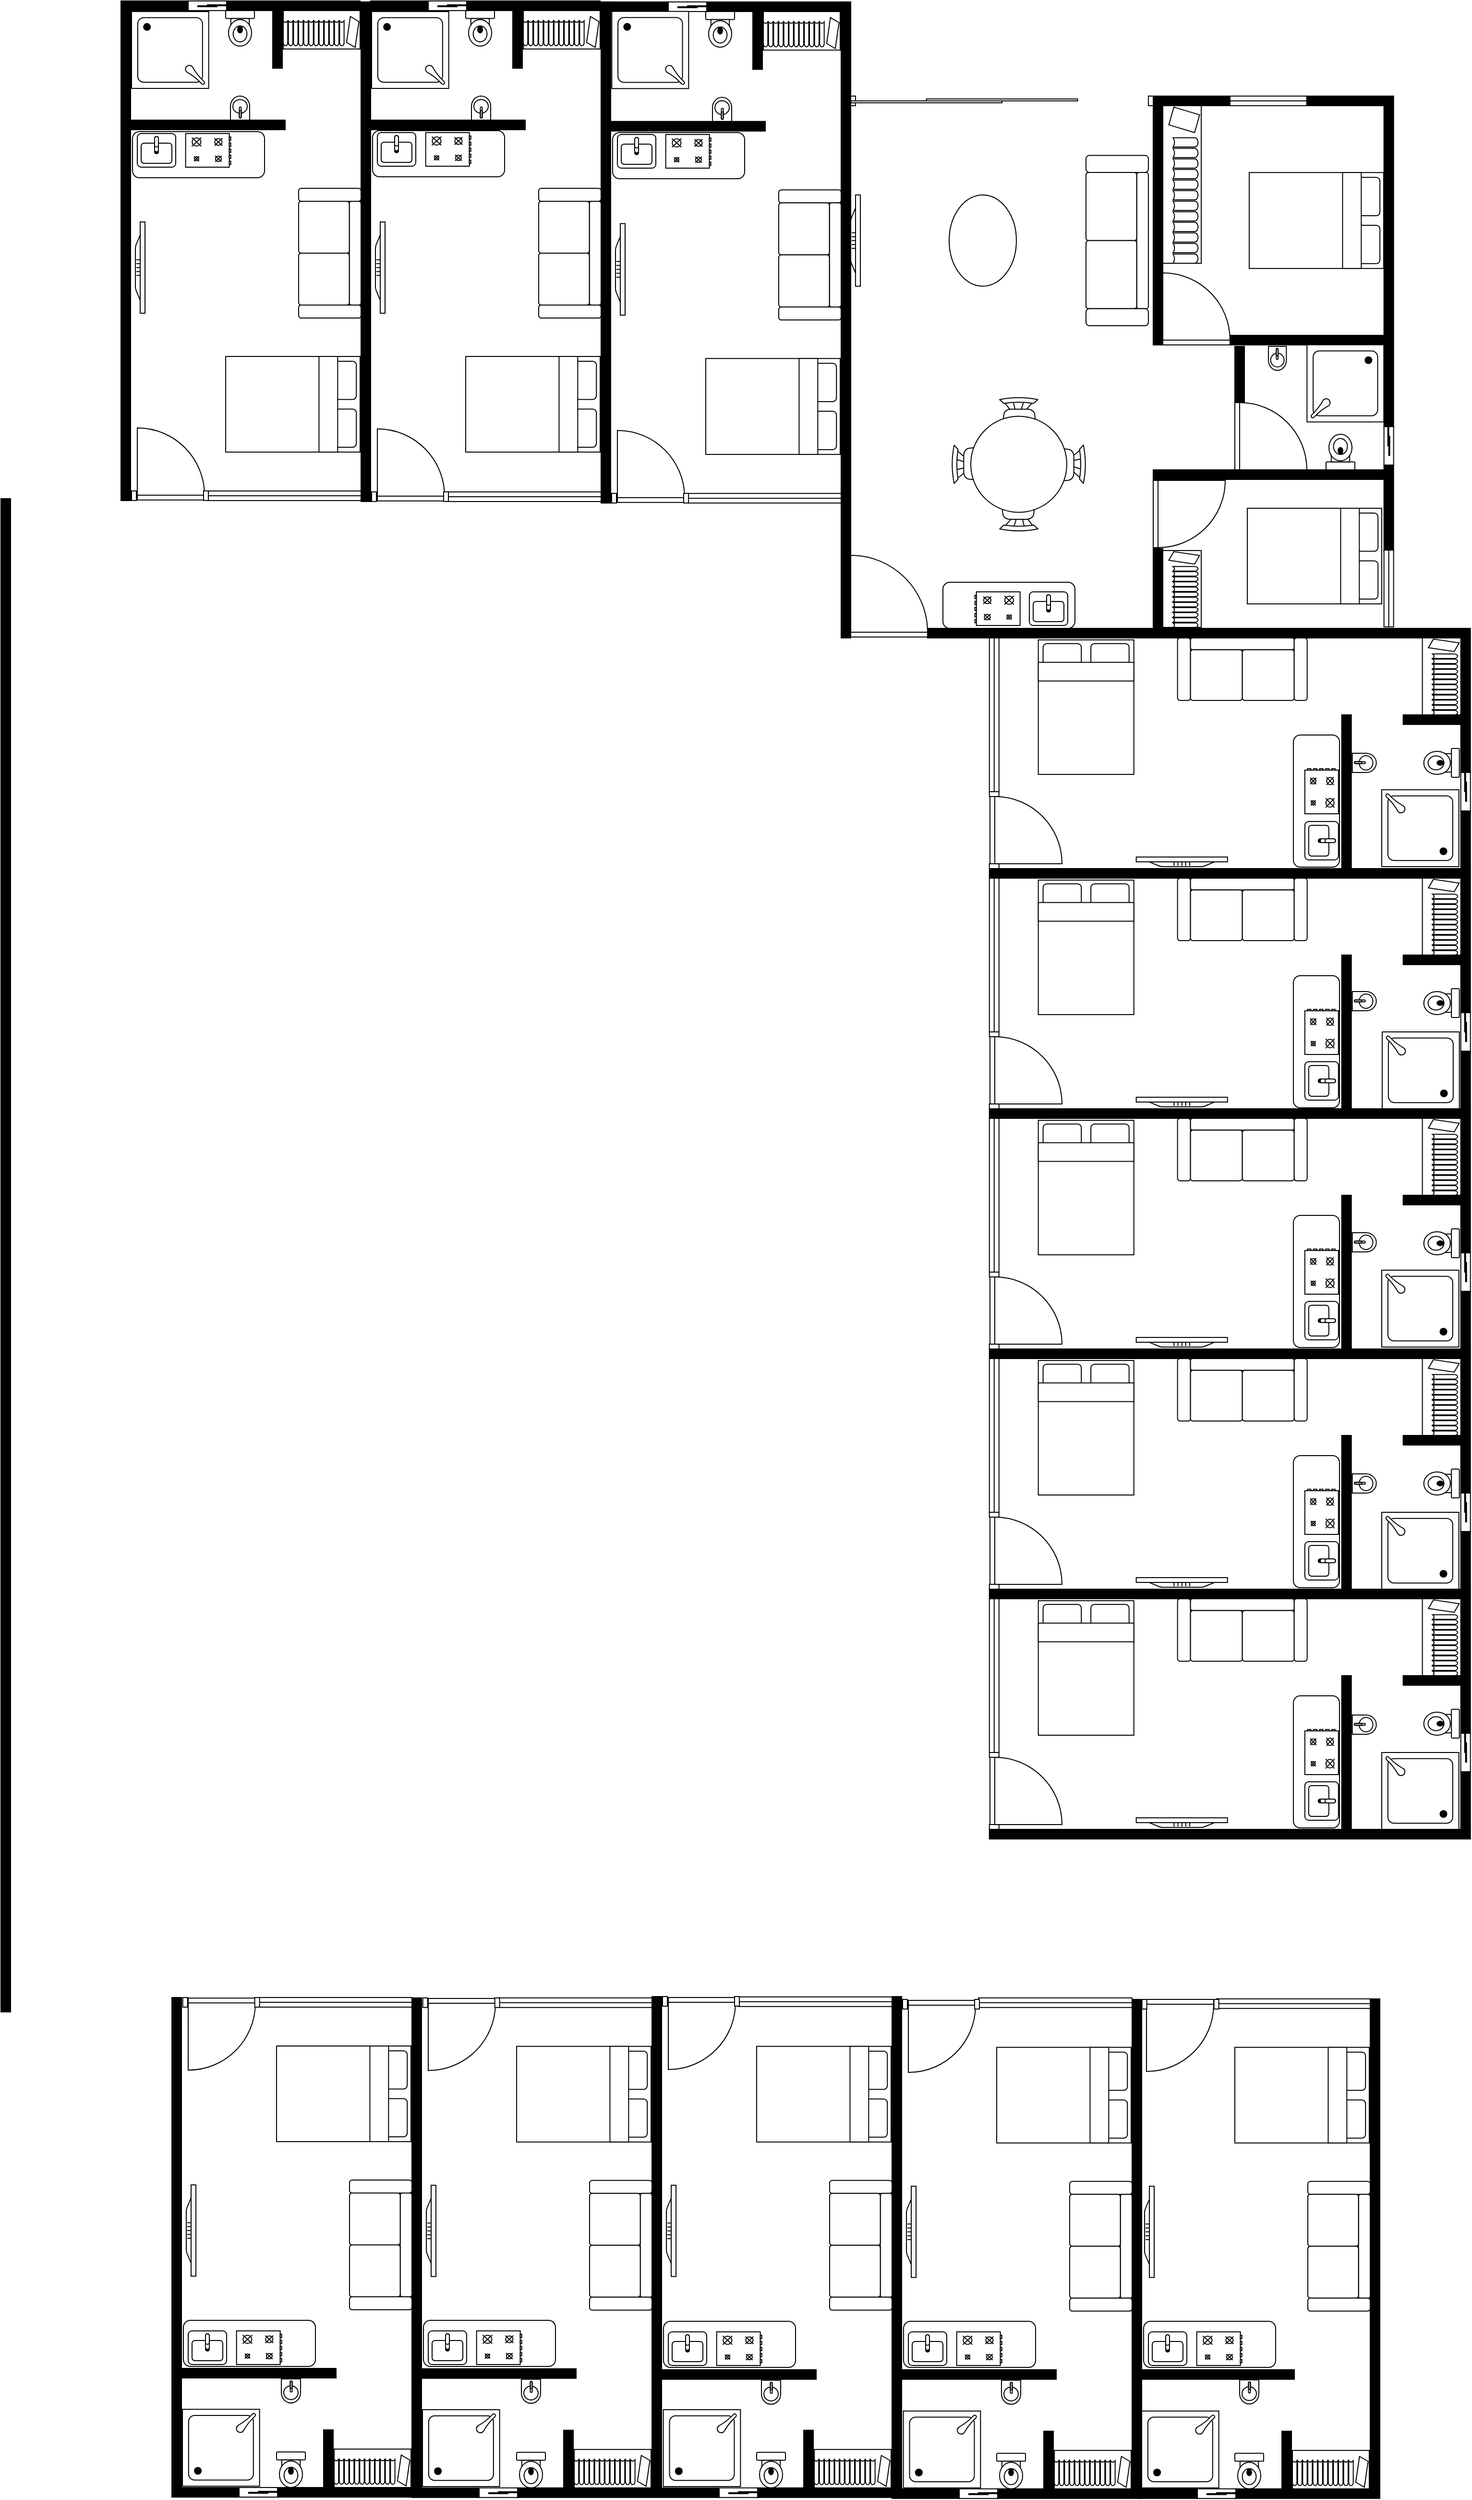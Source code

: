 <mxfile version="28.2.5">
  <diagram name="Page-1" id="ggVr3_1NNkIuXzWFdz3m">
    <mxGraphModel dx="3265" dy="3295" grid="1" gridSize="5" guides="1" tooltips="1" connect="1" arrows="1" fold="1" page="1" pageScale="1" pageWidth="850" pageHeight="1100" math="0" shadow="0">
      <root>
        <mxCell id="0" />
        <mxCell id="1" parent="0" />
        <mxCell id="xbFn7cnNGGryDyMR8_-R-222" value="" style="verticalLabelPosition=bottom;html=1;verticalAlign=top;align=center;shape=mxgraph.floorplan.doorSlidingGlass;dx=0.25;" parent="1" vertex="1">
          <mxGeometry x="965" y="-759" width="315" height="10" as="geometry" />
        </mxCell>
        <mxCell id="xbFn7cnNGGryDyMR8_-R-225" value="" style="verticalLabelPosition=bottom;html=1;verticalAlign=top;align=center;shape=mxgraph.floorplan.doorRight;aspect=fixed;flipV=1;flipH=1;" parent="1" vertex="1">
          <mxGeometry x="965" y="-281" width="80" height="85" as="geometry" />
        </mxCell>
        <mxCell id="xbFn7cnNGGryDyMR8_-R-145" value="" style="verticalLabelPosition=bottom;html=1;verticalAlign=top;align=center;shape=mxgraph.floorplan.window;direction=east;flipV=0;flipH=0;" parent="1" vertex="1">
          <mxGeometry x="295" y="-348" width="160" height="10" as="geometry" />
        </mxCell>
        <mxCell id="xbFn7cnNGGryDyMR8_-R-146" value="" style="verticalLabelPosition=bottom;html=1;verticalAlign=top;align=center;shape=mxgraph.floorplan.doorRight;aspect=fixed;direction=east;flipV=1;flipH=1;" parent="1" vertex="1">
          <mxGeometry x="221.995" y="-413.005" width="70" height="74.39" as="geometry" />
        </mxCell>
        <mxCell id="xbFn7cnNGGryDyMR8_-R-147" value="" style="verticalLabelPosition=bottom;html=1;verticalAlign=top;align=center;shape=mxgraph.floorplan.opening;direction=west;" parent="1" vertex="1">
          <mxGeometry x="216" y="-348.06" width="80" height="10" as="geometry" />
        </mxCell>
        <mxCell id="xbFn7cnNGGryDyMR8_-R-148" value="" style="verticalLabelPosition=bottom;html=1;verticalAlign=top;align=center;shape=mxgraph.floorplan.wall;fillColor=strokeColor;direction=east;flipV=1;flipH=1;" parent="1" vertex="1">
          <mxGeometry x="314" y="-858" width="140" height="10" as="geometry" />
        </mxCell>
        <mxCell id="xbFn7cnNGGryDyMR8_-R-149" value="" style="verticalLabelPosition=bottom;html=1;verticalAlign=top;align=center;shape=mxgraph.floorplan.windowGlider;dx=0.25;direction=east;flipV=1;flipH=1;" parent="1" vertex="1">
          <mxGeometry x="275" y="-858" width="40" height="10" as="geometry" />
        </mxCell>
        <mxCell id="xbFn7cnNGGryDyMR8_-R-150" value="" style="verticalLabelPosition=bottom;html=1;verticalAlign=top;align=center;shape=mxgraph.floorplan.wall;fillColor=strokeColor;direction=east;flipV=1;flipH=1;" parent="1" vertex="1">
          <mxGeometry x="215" y="-858" width="60" height="10" as="geometry" />
        </mxCell>
        <mxCell id="xbFn7cnNGGryDyMR8_-R-151" value="" style="verticalLabelPosition=bottom;html=1;verticalAlign=top;align=center;shape=mxgraph.floorplan.wall;fillColor=strokeColor;direction=north;flipV=1;flipH=0;" parent="1" vertex="1">
          <mxGeometry x="205" y="-858" width="10" height="520" as="geometry" />
        </mxCell>
        <mxCell id="xbFn7cnNGGryDyMR8_-R-152" value="" style="verticalLabelPosition=bottom;html=1;verticalAlign=top;align=center;shape=mxgraph.floorplan.wall;fillColor=strokeColor;direction=north;flipV=0;flipH=0;" parent="1" vertex="1">
          <mxGeometry x="363" y="-848" width="10" height="60" as="geometry" />
        </mxCell>
        <mxCell id="xbFn7cnNGGryDyMR8_-R-153" value="" style="verticalLabelPosition=bottom;html=1;verticalAlign=top;align=center;shape=mxgraph.floorplan.wall;fillColor=strokeColor;direction=west;" parent="1" vertex="1">
          <mxGeometry x="216" y="-734" width="160" height="10" as="geometry" />
        </mxCell>
        <mxCell id="xbFn7cnNGGryDyMR8_-R-154" value="" style="verticalLabelPosition=bottom;html=1;verticalAlign=top;align=center;shape=mxgraph.floorplan.toilet;direction=east;" parent="1" vertex="1">
          <mxGeometry x="314" y="-848" width="30" height="37" as="geometry" />
        </mxCell>
        <mxCell id="xbFn7cnNGGryDyMR8_-R-155" value="" style="verticalLabelPosition=bottom;html=1;verticalAlign=top;align=center;shape=mxgraph.floorplan.sink_1;direction=east;flipV=1;" parent="1" vertex="1">
          <mxGeometry x="319" y="-759" width="20" height="25" as="geometry" />
        </mxCell>
        <mxCell id="xbFn7cnNGGryDyMR8_-R-156" value="" style="verticalLabelPosition=bottom;html=1;verticalAlign=top;align=center;shape=mxgraph.floorplan.bookcase;direction=east;" parent="1" vertex="1">
          <mxGeometry x="374" y="-848" width="80" height="40" as="geometry" />
        </mxCell>
        <mxCell id="xbFn7cnNGGryDyMR8_-R-157" value="" style="verticalLabelPosition=bottom;html=1;verticalAlign=top;align=center;shape=mxgraph.floorplan.bed_double;direction=south;" parent="1" vertex="1">
          <mxGeometry x="314.005" y="-488.005" width="140" height="99.53" as="geometry" />
        </mxCell>
        <mxCell id="xbFn7cnNGGryDyMR8_-R-159" value="" style="verticalLabelPosition=bottom;html=1;verticalAlign=top;align=center;shape=mxgraph.floorplan.couch;direction=south;" parent="1" vertex="1">
          <mxGeometry x="390" y="-663" width="65" height="135" as="geometry" />
        </mxCell>
        <mxCell id="xbFn7cnNGGryDyMR8_-R-160" value="" style="verticalLabelPosition=bottom;html=1;verticalAlign=top;align=center;shape=mxgraph.floorplan.flat_tv;direction=north;" parent="1" vertex="1">
          <mxGeometry x="220" y="-628" width="10" height="95" as="geometry" />
        </mxCell>
        <mxCell id="xbFn7cnNGGryDyMR8_-R-126" value="" style="verticalLabelPosition=bottom;html=1;verticalAlign=top;align=center;shape=mxgraph.floorplan.window;direction=east;flipV=0;flipH=0;" parent="1" vertex="1">
          <mxGeometry x="545" y="-347" width="160" height="10" as="geometry" />
        </mxCell>
        <mxCell id="xbFn7cnNGGryDyMR8_-R-127" value="" style="verticalLabelPosition=bottom;html=1;verticalAlign=top;align=center;shape=mxgraph.floorplan.doorRight;aspect=fixed;direction=east;flipV=1;flipH=1;" parent="1" vertex="1">
          <mxGeometry x="471.995" y="-412.005" width="70" height="74.39" as="geometry" />
        </mxCell>
        <mxCell id="xbFn7cnNGGryDyMR8_-R-129" value="" style="verticalLabelPosition=bottom;html=1;verticalAlign=top;align=center;shape=mxgraph.floorplan.opening;direction=west;" parent="1" vertex="1">
          <mxGeometry x="466" y="-347.06" width="80" height="10" as="geometry" />
        </mxCell>
        <mxCell id="xbFn7cnNGGryDyMR8_-R-130" value="" style="verticalLabelPosition=bottom;html=1;verticalAlign=top;align=center;shape=mxgraph.floorplan.wall;fillColor=strokeColor;direction=east;flipV=1;flipH=1;" parent="1" vertex="1">
          <mxGeometry x="564" y="-858" width="140" height="10" as="geometry" />
        </mxCell>
        <mxCell id="xbFn7cnNGGryDyMR8_-R-131" value="" style="verticalLabelPosition=bottom;html=1;verticalAlign=top;align=center;shape=mxgraph.floorplan.windowGlider;dx=0.25;direction=east;flipV=1;flipH=1;" parent="1" vertex="1">
          <mxGeometry x="525" y="-858" width="40" height="10" as="geometry" />
        </mxCell>
        <mxCell id="xbFn7cnNGGryDyMR8_-R-132" value="" style="verticalLabelPosition=bottom;html=1;verticalAlign=top;align=center;shape=mxgraph.floorplan.wall;fillColor=strokeColor;direction=east;flipV=1;flipH=1;" parent="1" vertex="1">
          <mxGeometry x="465" y="-858" width="60" height="10" as="geometry" />
        </mxCell>
        <mxCell id="xbFn7cnNGGryDyMR8_-R-133" value="" style="verticalLabelPosition=bottom;html=1;verticalAlign=top;align=center;shape=mxgraph.floorplan.wall;fillColor=strokeColor;direction=north;flipV=1;flipH=0;" parent="1" vertex="1">
          <mxGeometry x="455" y="-857" width="10" height="520" as="geometry" />
        </mxCell>
        <mxCell id="xbFn7cnNGGryDyMR8_-R-134" value="" style="verticalLabelPosition=bottom;html=1;verticalAlign=top;align=center;shape=mxgraph.floorplan.wall;fillColor=strokeColor;direction=north;flipV=0;flipH=0;" parent="1" vertex="1">
          <mxGeometry x="613" y="-848" width="10" height="60" as="geometry" />
        </mxCell>
        <mxCell id="xbFn7cnNGGryDyMR8_-R-135" value="" style="verticalLabelPosition=bottom;html=1;verticalAlign=top;align=center;shape=mxgraph.floorplan.wall;fillColor=strokeColor;direction=west;" parent="1" vertex="1">
          <mxGeometry x="466" y="-734" width="160" height="10" as="geometry" />
        </mxCell>
        <mxCell id="xbFn7cnNGGryDyMR8_-R-136" value="" style="verticalLabelPosition=bottom;html=1;verticalAlign=top;align=center;shape=mxgraph.floorplan.toilet;direction=east;" parent="1" vertex="1">
          <mxGeometry x="564" y="-848" width="30" height="37" as="geometry" />
        </mxCell>
        <mxCell id="xbFn7cnNGGryDyMR8_-R-137" value="" style="verticalLabelPosition=bottom;html=1;verticalAlign=top;align=center;shape=mxgraph.floorplan.sink_1;direction=east;flipV=1;" parent="1" vertex="1">
          <mxGeometry x="570" y="-759" width="20" height="25" as="geometry" />
        </mxCell>
        <mxCell id="xbFn7cnNGGryDyMR8_-R-138" value="" style="verticalLabelPosition=bottom;html=1;verticalAlign=top;align=center;shape=mxgraph.floorplan.bookcase;direction=east;" parent="1" vertex="1">
          <mxGeometry x="624" y="-848" width="80" height="40" as="geometry" />
        </mxCell>
        <mxCell id="xbFn7cnNGGryDyMR8_-R-139" value="" style="verticalLabelPosition=bottom;html=1;verticalAlign=top;align=center;shape=mxgraph.floorplan.bed_double;direction=south;" parent="1" vertex="1">
          <mxGeometry x="564.005" y="-488.005" width="140" height="99.53" as="geometry" />
        </mxCell>
        <mxCell id="xbFn7cnNGGryDyMR8_-R-141" value="" style="verticalLabelPosition=bottom;html=1;verticalAlign=top;align=center;shape=mxgraph.floorplan.couch;direction=south;" parent="1" vertex="1">
          <mxGeometry x="640" y="-663" width="65" height="135" as="geometry" />
        </mxCell>
        <mxCell id="xbFn7cnNGGryDyMR8_-R-142" value="" style="verticalLabelPosition=bottom;html=1;verticalAlign=top;align=center;shape=mxgraph.floorplan.flat_tv;direction=north;" parent="1" vertex="1">
          <mxGeometry x="470" y="-628" width="10" height="95" as="geometry" />
        </mxCell>
        <mxCell id="xbFn7cnNGGryDyMR8_-R-104" value="" style="verticalLabelPosition=bottom;html=1;verticalAlign=top;align=center;shape=mxgraph.floorplan.window;direction=east;flipV=0;flipH=0;" parent="1" vertex="1">
          <mxGeometry x="795" y="-345.443" width="160" height="10.031" as="geometry" />
        </mxCell>
        <mxCell id="xbFn7cnNGGryDyMR8_-R-105" value="" style="verticalLabelPosition=bottom;html=1;verticalAlign=top;align=center;shape=mxgraph.floorplan.doorRight;aspect=fixed;direction=east;flipV=1;flipH=1;" parent="1" vertex="1">
          <mxGeometry x="721.995" y="-410.448" width="70" height="74.39" as="geometry" />
        </mxCell>
        <mxCell id="xbFn7cnNGGryDyMR8_-R-106" value="" style="verticalLabelPosition=bottom;html=1;verticalAlign=top;align=center;shape=mxgraph.floorplan.wall;fillColor=strokeColor;direction=north;flipV=0;flipH=0;" parent="1" vertex="1">
          <mxGeometry x="955" y="-857" width="10" height="521.528" as="geometry" />
        </mxCell>
        <mxCell id="xbFn7cnNGGryDyMR8_-R-107" value="" style="verticalLabelPosition=bottom;html=1;verticalAlign=top;align=center;shape=mxgraph.floorplan.opening;direction=west;" parent="1" vertex="1">
          <mxGeometry x="716" y="-345.503" width="80" height="10.031" as="geometry" />
        </mxCell>
        <mxCell id="xbFn7cnNGGryDyMR8_-R-108" value="" style="verticalLabelPosition=bottom;html=1;verticalAlign=top;align=center;shape=mxgraph.floorplan.wall;fillColor=strokeColor;direction=east;flipV=1;flipH=1;" parent="1" vertex="1">
          <mxGeometry x="814" y="-857" width="140" height="10.031" as="geometry" />
        </mxCell>
        <mxCell id="xbFn7cnNGGryDyMR8_-R-109" value="" style="verticalLabelPosition=bottom;html=1;verticalAlign=top;align=center;shape=mxgraph.floorplan.windowGlider;dx=0.25;direction=east;flipV=1;flipH=1;" parent="1" vertex="1">
          <mxGeometry x="775" y="-857" width="40" height="10.031" as="geometry" />
        </mxCell>
        <mxCell id="xbFn7cnNGGryDyMR8_-R-110" value="" style="verticalLabelPosition=bottom;html=1;verticalAlign=top;align=center;shape=mxgraph.floorplan.wall;fillColor=strokeColor;direction=east;flipV=1;flipH=1;" parent="1" vertex="1">
          <mxGeometry x="715" y="-857" width="60" height="10.031" as="geometry" />
        </mxCell>
        <mxCell id="xbFn7cnNGGryDyMR8_-R-111" value="" style="verticalLabelPosition=bottom;html=1;verticalAlign=top;align=center;shape=mxgraph.floorplan.wall;fillColor=strokeColor;direction=north;flipV=1;flipH=0;" parent="1" vertex="1">
          <mxGeometry x="705" y="-857" width="10" height="521.588" as="geometry" />
        </mxCell>
        <mxCell id="xbFn7cnNGGryDyMR8_-R-112" value="" style="verticalLabelPosition=bottom;html=1;verticalAlign=top;align=center;shape=mxgraph.floorplan.wall;fillColor=strokeColor;direction=north;flipV=0;flipH=0;" parent="1" vertex="1">
          <mxGeometry x="863" y="-846.969" width="10" height="60.183" as="geometry" />
        </mxCell>
        <mxCell id="xbFn7cnNGGryDyMR8_-R-113" value="" style="verticalLabelPosition=bottom;html=1;verticalAlign=top;align=center;shape=mxgraph.floorplan.wall;fillColor=strokeColor;direction=west;" parent="1" vertex="1">
          <mxGeometry x="716" y="-732.621" width="160" height="10.031" as="geometry" />
        </mxCell>
        <mxCell id="xbFn7cnNGGryDyMR8_-R-114" value="" style="verticalLabelPosition=bottom;html=1;verticalAlign=top;align=center;shape=mxgraph.floorplan.toilet;direction=east;" parent="1" vertex="1">
          <mxGeometry x="814" y="-846.969" width="30" height="37.113" as="geometry" />
        </mxCell>
        <mxCell id="xbFn7cnNGGryDyMR8_-R-115" value="" style="verticalLabelPosition=bottom;html=1;verticalAlign=top;align=center;shape=mxgraph.floorplan.sink_1;direction=east;flipV=1;" parent="1" vertex="1">
          <mxGeometry x="821" y="-757.698" width="20" height="25.076" as="geometry" />
        </mxCell>
        <mxCell id="xbFn7cnNGGryDyMR8_-R-116" value="" style="verticalLabelPosition=bottom;html=1;verticalAlign=top;align=center;shape=mxgraph.floorplan.bookcase;direction=east;" parent="1" vertex="1">
          <mxGeometry x="874" y="-846.969" width="80" height="40.122" as="geometry" />
        </mxCell>
        <mxCell id="xbFn7cnNGGryDyMR8_-R-117" value="" style="verticalLabelPosition=bottom;html=1;verticalAlign=top;align=center;shape=mxgraph.floorplan.bed_double;direction=south;" parent="1" vertex="1">
          <mxGeometry x="814.005" y="-485.875" width="140" height="99.834" as="geometry" />
        </mxCell>
        <mxCell id="xbFn7cnNGGryDyMR8_-R-119" value="" style="verticalLabelPosition=bottom;html=1;verticalAlign=top;align=center;shape=mxgraph.floorplan.couch;direction=south;" parent="1" vertex="1">
          <mxGeometry x="890" y="-661.405" width="65" height="135.412" as="geometry" />
        </mxCell>
        <mxCell id="xbFn7cnNGGryDyMR8_-R-120" value="" style="verticalLabelPosition=bottom;html=1;verticalAlign=top;align=center;shape=mxgraph.floorplan.flat_tv;direction=north;" parent="1" vertex="1">
          <mxGeometry x="720" y="-626.298" width="10" height="95.29" as="geometry" />
        </mxCell>
        <mxCell id="xbFn7cnNGGryDyMR8_-R-223" value="" style="verticalLabelPosition=bottom;html=1;verticalAlign=top;align=center;shape=mxgraph.floorplan.wall;fillColor=strokeColor;direction=south;" parent="1" vertex="1">
          <mxGeometry x="955" y="-335.41" width="10" height="140.41" as="geometry" />
        </mxCell>
        <mxCell id="xbFn7cnNGGryDyMR8_-R-86" value="" style="verticalLabelPosition=bottom;html=1;verticalAlign=top;align=center;shape=mxgraph.floorplan.window;direction=south;" parent="1" vertex="1">
          <mxGeometry x="1109.39" y="-195" width="10" height="160" as="geometry" />
        </mxCell>
        <mxCell id="xbFn7cnNGGryDyMR8_-R-87" value="" style="verticalLabelPosition=bottom;html=1;verticalAlign=top;align=center;shape=mxgraph.floorplan.doorRight;aspect=fixed;direction=south;flipH=1;" parent="1" vertex="1">
          <mxGeometry x="1110" y="-30" width="74.39" height="70" as="geometry" />
        </mxCell>
        <mxCell id="xbFn7cnNGGryDyMR8_-R-88" value="" style="verticalLabelPosition=bottom;html=1;verticalAlign=top;align=center;shape=mxgraph.floorplan.wall;fillColor=strokeColor;" parent="1" vertex="1">
          <mxGeometry x="1109.39" y="-205" width="500.94" height="10" as="geometry" />
        </mxCell>
        <mxCell id="xbFn7cnNGGryDyMR8_-R-89" value="" style="verticalLabelPosition=bottom;html=1;verticalAlign=top;align=center;shape=mxgraph.floorplan.opening;direction=south;" parent="1" vertex="1">
          <mxGeometry x="1109.39" y="-35" width="10" height="80" as="geometry" />
        </mxCell>
        <mxCell id="xbFn7cnNGGryDyMR8_-R-90" value="" style="verticalLabelPosition=bottom;html=1;verticalAlign=top;align=center;shape=mxgraph.floorplan.wall;fillColor=strokeColor;direction=south;" parent="1" vertex="1">
          <mxGeometry x="1600.33" y="-195" width="10" height="140" as="geometry" />
        </mxCell>
        <mxCell id="xbFn7cnNGGryDyMR8_-R-91" value="" style="verticalLabelPosition=bottom;html=1;verticalAlign=top;align=center;shape=mxgraph.floorplan.windowGlider;dx=0.25;direction=south;" parent="1" vertex="1">
          <mxGeometry x="1600.33" y="-55" width="10" height="40" as="geometry" />
        </mxCell>
        <mxCell id="xbFn7cnNGGryDyMR8_-R-92" value="" style="verticalLabelPosition=bottom;html=1;verticalAlign=top;align=center;shape=mxgraph.floorplan.wall;fillColor=strokeColor;direction=south;" parent="1" vertex="1">
          <mxGeometry x="1600.33" y="-15" width="10" height="60" as="geometry" />
        </mxCell>
        <mxCell id="xbFn7cnNGGryDyMR8_-R-93" value="" style="verticalLabelPosition=bottom;html=1;verticalAlign=top;align=center;shape=mxgraph.floorplan.wall;fillColor=strokeColor;" parent="1" vertex="1">
          <mxGeometry x="1540.33" y="-115" width="60" height="10" as="geometry" />
        </mxCell>
        <mxCell id="xbFn7cnNGGryDyMR8_-R-94" value="" style="verticalLabelPosition=bottom;html=1;verticalAlign=top;align=center;shape=mxgraph.floorplan.wall;fillColor=strokeColor;direction=south;" parent="1" vertex="1">
          <mxGeometry x="1476.33" y="-115" width="10" height="160" as="geometry" />
        </mxCell>
        <mxCell id="xbFn7cnNGGryDyMR8_-R-95" value="" style="verticalLabelPosition=bottom;html=1;verticalAlign=top;align=center;shape=mxgraph.floorplan.toilet;direction=south;" parent="1" vertex="1">
          <mxGeometry x="1561.83" y="-80" width="37" height="30" as="geometry" />
        </mxCell>
        <mxCell id="xbFn7cnNGGryDyMR8_-R-96" value="" style="verticalLabelPosition=bottom;html=1;verticalAlign=top;align=center;shape=mxgraph.floorplan.sink_1;direction=north;" parent="1" vertex="1">
          <mxGeometry x="1487.33" y="-75" width="25" height="20" as="geometry" />
        </mxCell>
        <mxCell id="xbFn7cnNGGryDyMR8_-R-97" value="" style="verticalLabelPosition=bottom;html=1;verticalAlign=top;align=center;shape=mxgraph.floorplan.bookcase;direction=north;" parent="1" vertex="1">
          <mxGeometry x="1560.33" y="-195" width="40" height="80" as="geometry" />
        </mxCell>
        <mxCell id="xbFn7cnNGGryDyMR8_-R-98" value="" style="verticalLabelPosition=bottom;html=1;verticalAlign=top;align=center;shape=mxgraph.floorplan.bed_double;direction=east;" parent="1" vertex="1">
          <mxGeometry x="1160.33" y="-193" width="99.53" height="140" as="geometry" />
        </mxCell>
        <mxCell id="xbFn7cnNGGryDyMR8_-R-100" value="" style="verticalLabelPosition=bottom;html=1;verticalAlign=top;align=center;shape=mxgraph.floorplan.couch;direction=east;" parent="1" vertex="1">
          <mxGeometry x="1305.33" y="-195" width="135" height="65" as="geometry" />
        </mxCell>
        <mxCell id="xbFn7cnNGGryDyMR8_-R-101" value="" style="verticalLabelPosition=bottom;html=1;verticalAlign=top;align=center;shape=mxgraph.floorplan.flat_tv;direction=west;" parent="1" vertex="1">
          <mxGeometry x="1262.33" y="33" width="95" height="10" as="geometry" />
        </mxCell>
        <mxCell id="xbFn7cnNGGryDyMR8_-R-224" value="" style="verticalLabelPosition=bottom;html=1;verticalAlign=top;align=center;shape=mxgraph.floorplan.wall;fillColor=strokeColor;" parent="1" vertex="1">
          <mxGeometry x="1045" y="-205" width="64.39" height="10" as="geometry" />
        </mxCell>
        <mxCell id="xbFn7cnNGGryDyMR8_-R-67" value="" style="verticalLabelPosition=bottom;html=1;verticalAlign=top;align=center;shape=mxgraph.floorplan.window;direction=south;" parent="1" vertex="1">
          <mxGeometry x="1109.39" y="55" width="10" height="160" as="geometry" />
        </mxCell>
        <mxCell id="xbFn7cnNGGryDyMR8_-R-68" value="" style="verticalLabelPosition=bottom;html=1;verticalAlign=top;align=center;shape=mxgraph.floorplan.doorRight;aspect=fixed;direction=south;flipH=1;" parent="1" vertex="1">
          <mxGeometry x="1110" y="220" width="74.39" height="70" as="geometry" />
        </mxCell>
        <mxCell id="xbFn7cnNGGryDyMR8_-R-69" value="" style="verticalLabelPosition=bottom;html=1;verticalAlign=top;align=center;shape=mxgraph.floorplan.wall;fillColor=strokeColor;" parent="1" vertex="1">
          <mxGeometry x="1109.39" y="45" width="500.94" height="10" as="geometry" />
        </mxCell>
        <mxCell id="xbFn7cnNGGryDyMR8_-R-70" value="" style="verticalLabelPosition=bottom;html=1;verticalAlign=top;align=center;shape=mxgraph.floorplan.opening;direction=south;" parent="1" vertex="1">
          <mxGeometry x="1109.39" y="215" width="10" height="80" as="geometry" />
        </mxCell>
        <mxCell id="xbFn7cnNGGryDyMR8_-R-71" value="" style="verticalLabelPosition=bottom;html=1;verticalAlign=top;align=center;shape=mxgraph.floorplan.wall;fillColor=strokeColor;direction=south;" parent="1" vertex="1">
          <mxGeometry x="1600.33" y="55" width="10" height="140" as="geometry" />
        </mxCell>
        <mxCell id="xbFn7cnNGGryDyMR8_-R-72" value="" style="verticalLabelPosition=bottom;html=1;verticalAlign=top;align=center;shape=mxgraph.floorplan.windowGlider;dx=0.25;direction=south;" parent="1" vertex="1">
          <mxGeometry x="1600.33" y="195" width="10" height="40" as="geometry" />
        </mxCell>
        <mxCell id="xbFn7cnNGGryDyMR8_-R-73" value="" style="verticalLabelPosition=bottom;html=1;verticalAlign=top;align=center;shape=mxgraph.floorplan.wall;fillColor=strokeColor;direction=south;" parent="1" vertex="1">
          <mxGeometry x="1600.33" y="235" width="10" height="60" as="geometry" />
        </mxCell>
        <mxCell id="xbFn7cnNGGryDyMR8_-R-75" value="" style="verticalLabelPosition=bottom;html=1;verticalAlign=top;align=center;shape=mxgraph.floorplan.wall;fillColor=strokeColor;" parent="1" vertex="1">
          <mxGeometry x="1540.33" y="135" width="60" height="10" as="geometry" />
        </mxCell>
        <mxCell id="xbFn7cnNGGryDyMR8_-R-76" value="" style="verticalLabelPosition=bottom;html=1;verticalAlign=top;align=center;shape=mxgraph.floorplan.wall;fillColor=strokeColor;direction=south;" parent="1" vertex="1">
          <mxGeometry x="1476.33" y="135" width="10" height="160" as="geometry" />
        </mxCell>
        <mxCell id="xbFn7cnNGGryDyMR8_-R-77" value="" style="verticalLabelPosition=bottom;html=1;verticalAlign=top;align=center;shape=mxgraph.floorplan.toilet;direction=south;" parent="1" vertex="1">
          <mxGeometry x="1561.83" y="170" width="37" height="30" as="geometry" />
        </mxCell>
        <mxCell id="xbFn7cnNGGryDyMR8_-R-78" value="" style="verticalLabelPosition=bottom;html=1;verticalAlign=top;align=center;shape=mxgraph.floorplan.sink_1;direction=north;" parent="1" vertex="1">
          <mxGeometry x="1487.33" y="173" width="25" height="20" as="geometry" />
        </mxCell>
        <mxCell id="xbFn7cnNGGryDyMR8_-R-79" value="" style="verticalLabelPosition=bottom;html=1;verticalAlign=top;align=center;shape=mxgraph.floorplan.bookcase;direction=north;" parent="1" vertex="1">
          <mxGeometry x="1560.33" y="55" width="40" height="80" as="geometry" />
        </mxCell>
        <mxCell id="xbFn7cnNGGryDyMR8_-R-80" value="" style="verticalLabelPosition=bottom;html=1;verticalAlign=top;align=center;shape=mxgraph.floorplan.bed_double;direction=east;" parent="1" vertex="1">
          <mxGeometry x="1160.33" y="57" width="99.53" height="140" as="geometry" />
        </mxCell>
        <mxCell id="xbFn7cnNGGryDyMR8_-R-82" value="" style="verticalLabelPosition=bottom;html=1;verticalAlign=top;align=center;shape=mxgraph.floorplan.couch;direction=east;" parent="1" vertex="1">
          <mxGeometry x="1305.33" y="55" width="135" height="65" as="geometry" />
        </mxCell>
        <mxCell id="xbFn7cnNGGryDyMR8_-R-83" value="" style="verticalLabelPosition=bottom;html=1;verticalAlign=top;align=center;shape=mxgraph.floorplan.flat_tv;direction=west;" parent="1" vertex="1">
          <mxGeometry x="1262.33" y="283" width="95" height="10" as="geometry" />
        </mxCell>
        <mxCell id="xbFn7cnNGGryDyMR8_-R-48" value="" style="verticalLabelPosition=bottom;html=1;verticalAlign=top;align=center;shape=mxgraph.floorplan.window;direction=south;" parent="1" vertex="1">
          <mxGeometry x="1109.39" y="305" width="10" height="160" as="geometry" />
        </mxCell>
        <mxCell id="xbFn7cnNGGryDyMR8_-R-49" value="" style="verticalLabelPosition=bottom;html=1;verticalAlign=top;align=center;shape=mxgraph.floorplan.doorRight;aspect=fixed;direction=south;flipH=1;" parent="1" vertex="1">
          <mxGeometry x="1110" y="470" width="74.39" height="70" as="geometry" />
        </mxCell>
        <mxCell id="xbFn7cnNGGryDyMR8_-R-50" value="" style="verticalLabelPosition=bottom;html=1;verticalAlign=top;align=center;shape=mxgraph.floorplan.wall;fillColor=strokeColor;" parent="1" vertex="1">
          <mxGeometry x="1109.39" y="295" width="500.94" height="10" as="geometry" />
        </mxCell>
        <mxCell id="xbFn7cnNGGryDyMR8_-R-51" value="" style="verticalLabelPosition=bottom;html=1;verticalAlign=top;align=center;shape=mxgraph.floorplan.opening;direction=south;" parent="1" vertex="1">
          <mxGeometry x="1109.39" y="465" width="10" height="80" as="geometry" />
        </mxCell>
        <mxCell id="xbFn7cnNGGryDyMR8_-R-52" value="" style="verticalLabelPosition=bottom;html=1;verticalAlign=top;align=center;shape=mxgraph.floorplan.wall;fillColor=strokeColor;direction=south;" parent="1" vertex="1">
          <mxGeometry x="1600.33" y="305" width="10" height="140" as="geometry" />
        </mxCell>
        <mxCell id="xbFn7cnNGGryDyMR8_-R-53" value="" style="verticalLabelPosition=bottom;html=1;verticalAlign=top;align=center;shape=mxgraph.floorplan.windowGlider;dx=0.25;direction=south;" parent="1" vertex="1">
          <mxGeometry x="1600.33" y="445" width="10" height="40" as="geometry" />
        </mxCell>
        <mxCell id="xbFn7cnNGGryDyMR8_-R-54" value="" style="verticalLabelPosition=bottom;html=1;verticalAlign=top;align=center;shape=mxgraph.floorplan.wall;fillColor=strokeColor;direction=south;" parent="1" vertex="1">
          <mxGeometry x="1600.33" y="485" width="10" height="60" as="geometry" />
        </mxCell>
        <mxCell id="xbFn7cnNGGryDyMR8_-R-56" value="" style="verticalLabelPosition=bottom;html=1;verticalAlign=top;align=center;shape=mxgraph.floorplan.wall;fillColor=strokeColor;" parent="1" vertex="1">
          <mxGeometry x="1540.33" y="385" width="60" height="10" as="geometry" />
        </mxCell>
        <mxCell id="xbFn7cnNGGryDyMR8_-R-57" value="" style="verticalLabelPosition=bottom;html=1;verticalAlign=top;align=center;shape=mxgraph.floorplan.wall;fillColor=strokeColor;direction=south;" parent="1" vertex="1">
          <mxGeometry x="1476.33" y="385" width="10" height="160" as="geometry" />
        </mxCell>
        <mxCell id="xbFn7cnNGGryDyMR8_-R-58" value="" style="verticalLabelPosition=bottom;html=1;verticalAlign=top;align=center;shape=mxgraph.floorplan.toilet;direction=south;" parent="1" vertex="1">
          <mxGeometry x="1561.83" y="420" width="37" height="30" as="geometry" />
        </mxCell>
        <mxCell id="xbFn7cnNGGryDyMR8_-R-59" value="" style="verticalLabelPosition=bottom;html=1;verticalAlign=top;align=center;shape=mxgraph.floorplan.sink_1;direction=north;" parent="1" vertex="1">
          <mxGeometry x="1487.33" y="424" width="25" height="20" as="geometry" />
        </mxCell>
        <mxCell id="xbFn7cnNGGryDyMR8_-R-60" value="" style="verticalLabelPosition=bottom;html=1;verticalAlign=top;align=center;shape=mxgraph.floorplan.bookcase;direction=north;" parent="1" vertex="1">
          <mxGeometry x="1560.33" y="305" width="40" height="80" as="geometry" />
        </mxCell>
        <mxCell id="xbFn7cnNGGryDyMR8_-R-61" value="" style="verticalLabelPosition=bottom;html=1;verticalAlign=top;align=center;shape=mxgraph.floorplan.bed_double;direction=east;" parent="1" vertex="1">
          <mxGeometry x="1160.33" y="307" width="99.53" height="140" as="geometry" />
        </mxCell>
        <mxCell id="xbFn7cnNGGryDyMR8_-R-63" value="" style="verticalLabelPosition=bottom;html=1;verticalAlign=top;align=center;shape=mxgraph.floorplan.couch;direction=east;" parent="1" vertex="1">
          <mxGeometry x="1305.33" y="305" width="135" height="65" as="geometry" />
        </mxCell>
        <mxCell id="xbFn7cnNGGryDyMR8_-R-64" value="" style="verticalLabelPosition=bottom;html=1;verticalAlign=top;align=center;shape=mxgraph.floorplan.flat_tv;direction=west;" parent="1" vertex="1">
          <mxGeometry x="1262.33" y="533" width="95" height="10" as="geometry" />
        </mxCell>
        <mxCell id="xbFn7cnNGGryDyMR8_-R-1" value="" style="verticalLabelPosition=bottom;html=1;verticalAlign=top;align=center;shape=mxgraph.floorplan.window;direction=south;" parent="1" vertex="1">
          <mxGeometry x="1109.39" y="555" width="10" height="160" as="geometry" />
        </mxCell>
        <mxCell id="xbFn7cnNGGryDyMR8_-R-3" value="" style="verticalLabelPosition=bottom;html=1;verticalAlign=top;align=center;shape=mxgraph.floorplan.doorRight;aspect=fixed;direction=south;flipH=1;" parent="1" vertex="1">
          <mxGeometry x="1110" y="720" width="74.39" height="70" as="geometry" />
        </mxCell>
        <mxCell id="xbFn7cnNGGryDyMR8_-R-4" value="" style="verticalLabelPosition=bottom;html=1;verticalAlign=top;align=center;shape=mxgraph.floorplan.wall;fillColor=strokeColor;" parent="1" vertex="1">
          <mxGeometry x="1109.39" y="545" width="500.94" height="10" as="geometry" />
        </mxCell>
        <mxCell id="xbFn7cnNGGryDyMR8_-R-5" value="" style="verticalLabelPosition=bottom;html=1;verticalAlign=top;align=center;shape=mxgraph.floorplan.opening;direction=south;" parent="1" vertex="1">
          <mxGeometry x="1109.39" y="715" width="10" height="80" as="geometry" />
        </mxCell>
        <mxCell id="xbFn7cnNGGryDyMR8_-R-7" value="" style="verticalLabelPosition=bottom;html=1;verticalAlign=top;align=center;shape=mxgraph.floorplan.wall;fillColor=strokeColor;direction=south;" parent="1" vertex="1">
          <mxGeometry x="1600.33" y="555" width="10" height="140" as="geometry" />
        </mxCell>
        <mxCell id="xbFn7cnNGGryDyMR8_-R-8" value="" style="verticalLabelPosition=bottom;html=1;verticalAlign=top;align=center;shape=mxgraph.floorplan.windowGlider;dx=0.25;direction=south;" parent="1" vertex="1">
          <mxGeometry x="1600.33" y="695" width="10" height="40" as="geometry" />
        </mxCell>
        <mxCell id="xbFn7cnNGGryDyMR8_-R-11" value="" style="verticalLabelPosition=bottom;html=1;verticalAlign=top;align=center;shape=mxgraph.floorplan.wall;fillColor=strokeColor;direction=south;" parent="1" vertex="1">
          <mxGeometry x="1600.33" y="735" width="10" height="60" as="geometry" />
        </mxCell>
        <mxCell id="xbFn7cnNGGryDyMR8_-R-14" value="" style="verticalLabelPosition=bottom;html=1;verticalAlign=top;align=center;shape=mxgraph.floorplan.wall;fillColor=strokeColor;" parent="1" vertex="1">
          <mxGeometry x="1540.33" y="635" width="60" height="10" as="geometry" />
        </mxCell>
        <mxCell id="xbFn7cnNGGryDyMR8_-R-15" value="" style="verticalLabelPosition=bottom;html=1;verticalAlign=top;align=center;shape=mxgraph.floorplan.wall;fillColor=strokeColor;direction=south;" parent="1" vertex="1">
          <mxGeometry x="1476.33" y="635" width="10" height="160" as="geometry" />
        </mxCell>
        <mxCell id="xbFn7cnNGGryDyMR8_-R-18" value="" style="verticalLabelPosition=bottom;html=1;verticalAlign=top;align=center;shape=mxgraph.floorplan.toilet;direction=south;" parent="1" vertex="1">
          <mxGeometry x="1561.83" y="670" width="37" height="30" as="geometry" />
        </mxCell>
        <mxCell id="xbFn7cnNGGryDyMR8_-R-19" value="" style="verticalLabelPosition=bottom;html=1;verticalAlign=top;align=center;shape=mxgraph.floorplan.sink_1;direction=north;" parent="1" vertex="1">
          <mxGeometry x="1487.33" y="675" width="25" height="20" as="geometry" />
        </mxCell>
        <mxCell id="xbFn7cnNGGryDyMR8_-R-20" value="" style="verticalLabelPosition=bottom;html=1;verticalAlign=top;align=center;shape=mxgraph.floorplan.bookcase;direction=north;" parent="1" vertex="1">
          <mxGeometry x="1560.33" y="555" width="40" height="80" as="geometry" />
        </mxCell>
        <mxCell id="xbFn7cnNGGryDyMR8_-R-21" value="" style="verticalLabelPosition=bottom;html=1;verticalAlign=top;align=center;shape=mxgraph.floorplan.bed_double;direction=east;" parent="1" vertex="1">
          <mxGeometry x="1160.33" y="557" width="99.53" height="140" as="geometry" />
        </mxCell>
        <mxCell id="xbFn7cnNGGryDyMR8_-R-23" value="" style="verticalLabelPosition=bottom;html=1;verticalAlign=top;align=center;shape=mxgraph.floorplan.couch;direction=east;" parent="1" vertex="1">
          <mxGeometry x="1305.33" y="555" width="135" height="65" as="geometry" />
        </mxCell>
        <mxCell id="xbFn7cnNGGryDyMR8_-R-24" value="" style="verticalLabelPosition=bottom;html=1;verticalAlign=top;align=center;shape=mxgraph.floorplan.flat_tv;direction=west;" parent="1" vertex="1">
          <mxGeometry x="1262.33" y="783" width="95" height="10" as="geometry" />
        </mxCell>
        <mxCell id="xbFn7cnNGGryDyMR8_-R-29" value="" style="verticalLabelPosition=bottom;html=1;verticalAlign=top;align=center;shape=mxgraph.floorplan.window;direction=south;" parent="1" vertex="1">
          <mxGeometry x="1109.39" y="805" width="10" height="160" as="geometry" />
        </mxCell>
        <mxCell id="xbFn7cnNGGryDyMR8_-R-30" value="" style="verticalLabelPosition=bottom;html=1;verticalAlign=top;align=center;shape=mxgraph.floorplan.doorRight;aspect=fixed;direction=south;flipH=1;" parent="1" vertex="1">
          <mxGeometry x="1110" y="970" width="74.39" height="70" as="geometry" />
        </mxCell>
        <mxCell id="xbFn7cnNGGryDyMR8_-R-31" value="" style="verticalLabelPosition=bottom;html=1;verticalAlign=top;align=center;shape=mxgraph.floorplan.wall;fillColor=strokeColor;" parent="1" vertex="1">
          <mxGeometry x="1109.39" y="795" width="500.94" height="10" as="geometry" />
        </mxCell>
        <mxCell id="xbFn7cnNGGryDyMR8_-R-32" value="" style="verticalLabelPosition=bottom;html=1;verticalAlign=top;align=center;shape=mxgraph.floorplan.opening;direction=south;" parent="1" vertex="1">
          <mxGeometry x="1109.39" y="965" width="10" height="80" as="geometry" />
        </mxCell>
        <mxCell id="xbFn7cnNGGryDyMR8_-R-33" value="" style="verticalLabelPosition=bottom;html=1;verticalAlign=top;align=center;shape=mxgraph.floorplan.wall;fillColor=strokeColor;direction=south;" parent="1" vertex="1">
          <mxGeometry x="1600.33" y="805" width="10" height="140" as="geometry" />
        </mxCell>
        <mxCell id="xbFn7cnNGGryDyMR8_-R-34" value="" style="verticalLabelPosition=bottom;html=1;verticalAlign=top;align=center;shape=mxgraph.floorplan.windowGlider;dx=0.25;direction=south;" parent="1" vertex="1">
          <mxGeometry x="1600.33" y="945" width="10" height="40" as="geometry" />
        </mxCell>
        <mxCell id="xbFn7cnNGGryDyMR8_-R-35" value="" style="verticalLabelPosition=bottom;html=1;verticalAlign=top;align=center;shape=mxgraph.floorplan.wall;fillColor=strokeColor;direction=south;" parent="1" vertex="1">
          <mxGeometry x="1600.33" y="985" width="10" height="60" as="geometry" />
        </mxCell>
        <mxCell id="xbFn7cnNGGryDyMR8_-R-36" value="" style="verticalLabelPosition=bottom;html=1;verticalAlign=top;align=center;shape=mxgraph.floorplan.wall;fillColor=strokeColor;" parent="1" vertex="1">
          <mxGeometry x="1109.39" y="1045" width="500.94" height="10" as="geometry" />
        </mxCell>
        <mxCell id="xbFn7cnNGGryDyMR8_-R-37" value="" style="verticalLabelPosition=bottom;html=1;verticalAlign=top;align=center;shape=mxgraph.floorplan.wall;fillColor=strokeColor;" parent="1" vertex="1">
          <mxGeometry x="1540.33" y="885" width="60" height="10" as="geometry" />
        </mxCell>
        <mxCell id="xbFn7cnNGGryDyMR8_-R-38" value="" style="verticalLabelPosition=bottom;html=1;verticalAlign=top;align=center;shape=mxgraph.floorplan.wall;fillColor=strokeColor;direction=south;" parent="1" vertex="1">
          <mxGeometry x="1476.33" y="885" width="10" height="160" as="geometry" />
        </mxCell>
        <mxCell id="xbFn7cnNGGryDyMR8_-R-39" value="" style="verticalLabelPosition=bottom;html=1;verticalAlign=top;align=center;shape=mxgraph.floorplan.toilet;direction=south;" parent="1" vertex="1">
          <mxGeometry x="1561.83" y="920" width="37" height="30" as="geometry" />
        </mxCell>
        <mxCell id="xbFn7cnNGGryDyMR8_-R-40" value="" style="verticalLabelPosition=bottom;html=1;verticalAlign=top;align=center;shape=mxgraph.floorplan.sink_1;direction=north;" parent="1" vertex="1">
          <mxGeometry x="1487.33" y="926" width="25" height="20" as="geometry" />
        </mxCell>
        <mxCell id="xbFn7cnNGGryDyMR8_-R-41" value="" style="verticalLabelPosition=bottom;html=1;verticalAlign=top;align=center;shape=mxgraph.floorplan.bookcase;direction=north;" parent="1" vertex="1">
          <mxGeometry x="1560.33" y="805" width="40" height="80" as="geometry" />
        </mxCell>
        <mxCell id="xbFn7cnNGGryDyMR8_-R-42" value="" style="verticalLabelPosition=bottom;html=1;verticalAlign=top;align=center;shape=mxgraph.floorplan.bed_double;direction=east;" parent="1" vertex="1">
          <mxGeometry x="1160.33" y="807" width="99.53" height="140" as="geometry" />
        </mxCell>
        <mxCell id="xbFn7cnNGGryDyMR8_-R-44" value="" style="verticalLabelPosition=bottom;html=1;verticalAlign=top;align=center;shape=mxgraph.floorplan.couch;direction=east;" parent="1" vertex="1">
          <mxGeometry x="1305.33" y="805" width="135" height="65" as="geometry" />
        </mxCell>
        <mxCell id="xbFn7cnNGGryDyMR8_-R-45" value="" style="verticalLabelPosition=bottom;html=1;verticalAlign=top;align=center;shape=mxgraph.floorplan.flat_tv;direction=west;" parent="1" vertex="1">
          <mxGeometry x="1262.33" y="1033" width="95" height="10" as="geometry" />
        </mxCell>
        <mxCell id="-g5_z89OLb6UIrTlNWrR-2" value="" style="verticalLabelPosition=bottom;html=1;verticalAlign=top;align=center;shape=mxgraph.floorplan.window;direction=east;flipV=0;flipH=0;" vertex="1" parent="1">
          <mxGeometry x="1346" y="1221.385" width="160" height="10" as="geometry" />
        </mxCell>
        <mxCell id="-g5_z89OLb6UIrTlNWrR-3" value="" style="verticalLabelPosition=bottom;html=1;verticalAlign=top;align=center;shape=mxgraph.floorplan.doorRight;aspect=fixed;direction=east;flipV=0;flipH=1;" vertex="1" parent="1">
          <mxGeometry x="1272.995" y="1222" width="70" height="74.39" as="geometry" />
        </mxCell>
        <mxCell id="-g5_z89OLb6UIrTlNWrR-4" value="" style="verticalLabelPosition=bottom;html=1;verticalAlign=top;align=center;shape=mxgraph.floorplan.wall;fillColor=strokeColor;direction=north;flipV=0;flipH=0;" vertex="1" parent="1">
          <mxGeometry x="1506" y="1221.445" width="10" height="519.94" as="geometry" />
        </mxCell>
        <mxCell id="-g5_z89OLb6UIrTlNWrR-5" value="" style="verticalLabelPosition=bottom;html=1;verticalAlign=top;align=center;shape=mxgraph.floorplan.opening;direction=west;" vertex="1" parent="1">
          <mxGeometry x="1268.33" y="1221.995" width="80" height="10" as="geometry" />
        </mxCell>
        <mxCell id="-g5_z89OLb6UIrTlNWrR-6" value="" style="verticalLabelPosition=bottom;html=1;verticalAlign=top;align=center;shape=mxgraph.floorplan.wall;fillColor=strokeColor;direction=east;flipV=1;flipH=1;" vertex="1" parent="1">
          <mxGeometry x="1365" y="1731.385" width="140" height="10" as="geometry" />
        </mxCell>
        <mxCell id="-g5_z89OLb6UIrTlNWrR-7" value="" style="verticalLabelPosition=bottom;html=1;verticalAlign=top;align=center;shape=mxgraph.floorplan.windowGlider;dx=0.25;direction=east;flipV=1;flipH=1;" vertex="1" parent="1">
          <mxGeometry x="1326" y="1731.385" width="40" height="10" as="geometry" />
        </mxCell>
        <mxCell id="-g5_z89OLb6UIrTlNWrR-8" value="" style="verticalLabelPosition=bottom;html=1;verticalAlign=top;align=center;shape=mxgraph.floorplan.wall;fillColor=strokeColor;direction=east;flipV=1;flipH=1;" vertex="1" parent="1">
          <mxGeometry x="1266" y="1731.385" width="60" height="10" as="geometry" />
        </mxCell>
        <mxCell id="-g5_z89OLb6UIrTlNWrR-10" value="" style="verticalLabelPosition=bottom;html=1;verticalAlign=top;align=center;shape=mxgraph.floorplan.wall;fillColor=strokeColor;direction=north;flipV=0;flipH=0;" vertex="1" parent="1">
          <mxGeometry x="1414" y="1671.385" width="10" height="60" as="geometry" />
        </mxCell>
        <mxCell id="-g5_z89OLb6UIrTlNWrR-11" value="" style="verticalLabelPosition=bottom;html=1;verticalAlign=top;align=center;shape=mxgraph.floorplan.wall;fillColor=strokeColor;direction=west;" vertex="1" parent="1">
          <mxGeometry x="1267" y="1607.385" width="160" height="10" as="geometry" />
        </mxCell>
        <mxCell id="-g5_z89OLb6UIrTlNWrR-12" value="" style="verticalLabelPosition=bottom;html=1;verticalAlign=top;align=center;shape=mxgraph.floorplan.toilet;direction=east;" vertex="1" parent="1">
          <mxGeometry x="1365" y="1694.385" width="30" height="37" as="geometry" />
        </mxCell>
        <mxCell id="-g5_z89OLb6UIrTlNWrR-13" value="" style="verticalLabelPosition=bottom;html=1;verticalAlign=top;align=center;shape=mxgraph.floorplan.sink_1;direction=east;flipV=1;" vertex="1" parent="1">
          <mxGeometry x="1452" y="1700.385" width="20" height="25" as="geometry" />
        </mxCell>
        <mxCell id="-g5_z89OLb6UIrTlNWrR-14" value="" style="verticalLabelPosition=bottom;html=1;verticalAlign=top;align=center;shape=mxgraph.floorplan.bookcase;direction=east;" vertex="1" parent="1">
          <mxGeometry x="1425" y="1691.385" width="80" height="40" as="geometry" />
        </mxCell>
        <mxCell id="-g5_z89OLb6UIrTlNWrR-15" value="" style="verticalLabelPosition=bottom;html=1;verticalAlign=top;align=center;shape=mxgraph.floorplan.bed_double;direction=south;" vertex="1" parent="1">
          <mxGeometry x="1365.005" y="1271.86" width="140" height="99.53" as="geometry" />
        </mxCell>
        <mxCell id="-g5_z89OLb6UIrTlNWrR-17" value="" style="verticalLabelPosition=bottom;html=1;verticalAlign=top;align=center;shape=mxgraph.floorplan.couch;direction=south;" vertex="1" parent="1">
          <mxGeometry x="1441" y="1411.385" width="65" height="135" as="geometry" />
        </mxCell>
        <mxCell id="-g5_z89OLb6UIrTlNWrR-18" value="" style="verticalLabelPosition=bottom;html=1;verticalAlign=top;align=center;shape=mxgraph.floorplan.flat_tv;direction=north;" vertex="1" parent="1">
          <mxGeometry x="1271" y="1416.385" width="10" height="95" as="geometry" />
        </mxCell>
        <mxCell id="xbFn7cnNGGryDyMR8_-R-163" value="" style="verticalLabelPosition=bottom;html=1;verticalAlign=top;align=center;shape=mxgraph.floorplan.window;direction=east;flipV=0;flipH=0;" parent="1" vertex="1">
          <mxGeometry x="1098" y="1220.385" width="160" height="10" as="geometry" />
        </mxCell>
        <mxCell id="xbFn7cnNGGryDyMR8_-R-164" value="" style="verticalLabelPosition=bottom;html=1;verticalAlign=top;align=center;shape=mxgraph.floorplan.doorRight;aspect=fixed;direction=east;flipV=0;flipH=1;" parent="1" vertex="1">
          <mxGeometry x="1024.995" y="1223" width="70" height="74.39" as="geometry" />
        </mxCell>
        <mxCell id="xbFn7cnNGGryDyMR8_-R-165" value="" style="verticalLabelPosition=bottom;html=1;verticalAlign=top;align=center;shape=mxgraph.floorplan.wall;fillColor=strokeColor;direction=north;flipV=0;flipH=0;" parent="1" vertex="1">
          <mxGeometry x="1258" y="1222" width="10" height="519.39" as="geometry" />
        </mxCell>
        <mxCell id="xbFn7cnNGGryDyMR8_-R-166" value="" style="verticalLabelPosition=bottom;html=1;verticalAlign=top;align=center;shape=mxgraph.floorplan.opening;direction=west;" parent="1" vertex="1">
          <mxGeometry x="1019" y="1221.995" width="80" height="10" as="geometry" />
        </mxCell>
        <mxCell id="xbFn7cnNGGryDyMR8_-R-167" value="" style="verticalLabelPosition=bottom;html=1;verticalAlign=top;align=center;shape=mxgraph.floorplan.wall;fillColor=strokeColor;direction=east;flipV=1;flipH=1;" parent="1" vertex="1">
          <mxGeometry x="1117" y="1731.385" width="140" height="10" as="geometry" />
        </mxCell>
        <mxCell id="xbFn7cnNGGryDyMR8_-R-168" value="" style="verticalLabelPosition=bottom;html=1;verticalAlign=top;align=center;shape=mxgraph.floorplan.windowGlider;dx=0.25;direction=east;flipV=1;flipH=1;" parent="1" vertex="1">
          <mxGeometry x="1078" y="1731.385" width="40" height="10" as="geometry" />
        </mxCell>
        <mxCell id="xbFn7cnNGGryDyMR8_-R-169" value="" style="verticalLabelPosition=bottom;html=1;verticalAlign=top;align=center;shape=mxgraph.floorplan.wall;fillColor=strokeColor;direction=east;flipV=1;flipH=1;" parent="1" vertex="1">
          <mxGeometry x="1018" y="1731.385" width="60" height="10" as="geometry" />
        </mxCell>
        <mxCell id="xbFn7cnNGGryDyMR8_-R-170" value="" style="verticalLabelPosition=bottom;html=1;verticalAlign=top;align=center;shape=mxgraph.floorplan.wall;fillColor=strokeColor;direction=north;flipV=1;flipH=0;" parent="1" vertex="1">
          <mxGeometry x="1008" y="1219" width="10" height="522.39" as="geometry" />
        </mxCell>
        <mxCell id="xbFn7cnNGGryDyMR8_-R-171" value="" style="verticalLabelPosition=bottom;html=1;verticalAlign=top;align=center;shape=mxgraph.floorplan.wall;fillColor=strokeColor;direction=north;flipV=0;flipH=0;" parent="1" vertex="1">
          <mxGeometry x="1166" y="1671.385" width="10" height="60" as="geometry" />
        </mxCell>
        <mxCell id="xbFn7cnNGGryDyMR8_-R-172" value="" style="verticalLabelPosition=bottom;html=1;verticalAlign=top;align=center;shape=mxgraph.floorplan.wall;fillColor=strokeColor;direction=west;" parent="1" vertex="1">
          <mxGeometry x="1019" y="1607.385" width="160" height="10" as="geometry" />
        </mxCell>
        <mxCell id="xbFn7cnNGGryDyMR8_-R-173" value="" style="verticalLabelPosition=bottom;html=1;verticalAlign=top;align=center;shape=mxgraph.floorplan.toilet;direction=east;" parent="1" vertex="1">
          <mxGeometry x="1117" y="1694.385" width="30" height="37" as="geometry" />
        </mxCell>
        <mxCell id="xbFn7cnNGGryDyMR8_-R-174" value="" style="verticalLabelPosition=bottom;html=1;verticalAlign=top;align=center;shape=mxgraph.floorplan.sink_1;direction=east;flipV=0;" parent="1" vertex="1">
          <mxGeometry x="1122" y="1618.385" width="20" height="25" as="geometry" />
        </mxCell>
        <mxCell id="xbFn7cnNGGryDyMR8_-R-175" value="" style="verticalLabelPosition=bottom;html=1;verticalAlign=top;align=center;shape=mxgraph.floorplan.bookcase;direction=east;" parent="1" vertex="1">
          <mxGeometry x="1177" y="1691.385" width="80" height="40" as="geometry" />
        </mxCell>
        <mxCell id="xbFn7cnNGGryDyMR8_-R-176" value="" style="verticalLabelPosition=bottom;html=1;verticalAlign=top;align=center;shape=mxgraph.floorplan.bed_double;direction=south;" parent="1" vertex="1">
          <mxGeometry x="1117.005" y="1271.86" width="140" height="99.53" as="geometry" />
        </mxCell>
        <mxCell id="xbFn7cnNGGryDyMR8_-R-178" value="" style="verticalLabelPosition=bottom;html=1;verticalAlign=top;align=center;shape=mxgraph.floorplan.couch;direction=south;" parent="1" vertex="1">
          <mxGeometry x="1193" y="1411.385" width="65" height="135" as="geometry" />
        </mxCell>
        <mxCell id="xbFn7cnNGGryDyMR8_-R-179" value="" style="verticalLabelPosition=bottom;html=1;verticalAlign=top;align=center;shape=mxgraph.floorplan.flat_tv;direction=north;" parent="1" vertex="1">
          <mxGeometry x="1023" y="1416.385" width="10" height="95" as="geometry" />
        </mxCell>
        <mxCell id="xbFn7cnNGGryDyMR8_-R-182" value="" style="verticalLabelPosition=bottom;html=1;verticalAlign=top;align=center;shape=mxgraph.floorplan.window;direction=east;flipV=0;flipH=0;" parent="1" vertex="1">
          <mxGeometry x="848" y="1219.385" width="160" height="10" as="geometry" />
        </mxCell>
        <mxCell id="xbFn7cnNGGryDyMR8_-R-183" value="" style="verticalLabelPosition=bottom;html=1;verticalAlign=top;align=center;shape=mxgraph.floorplan.doorRight;aspect=fixed;direction=east;flipV=0;flipH=1;" parent="1" vertex="1">
          <mxGeometry x="774.995" y="1220" width="70" height="74.39" as="geometry" />
        </mxCell>
        <mxCell id="xbFn7cnNGGryDyMR8_-R-184" value="" style="verticalLabelPosition=bottom;html=1;verticalAlign=top;align=center;shape=mxgraph.floorplan.opening;direction=west;" parent="1" vertex="1">
          <mxGeometry x="769" y="1218.995" width="80" height="10" as="geometry" />
        </mxCell>
        <mxCell id="xbFn7cnNGGryDyMR8_-R-185" value="" style="verticalLabelPosition=bottom;html=1;verticalAlign=top;align=center;shape=mxgraph.floorplan.wall;fillColor=strokeColor;direction=east;flipV=1;flipH=1;" parent="1" vertex="1">
          <mxGeometry x="867" y="1730.385" width="140" height="10" as="geometry" />
        </mxCell>
        <mxCell id="xbFn7cnNGGryDyMR8_-R-186" value="" style="verticalLabelPosition=bottom;html=1;verticalAlign=top;align=center;shape=mxgraph.floorplan.windowGlider;dx=0.25;direction=east;flipV=1;flipH=1;" parent="1" vertex="1">
          <mxGeometry x="828" y="1730.385" width="40" height="10" as="geometry" />
        </mxCell>
        <mxCell id="xbFn7cnNGGryDyMR8_-R-187" value="" style="verticalLabelPosition=bottom;html=1;verticalAlign=top;align=center;shape=mxgraph.floorplan.wall;fillColor=strokeColor;direction=east;flipV=1;flipH=1;" parent="1" vertex="1">
          <mxGeometry x="768" y="1730.385" width="60" height="10" as="geometry" />
        </mxCell>
        <mxCell id="xbFn7cnNGGryDyMR8_-R-188" value="" style="verticalLabelPosition=bottom;html=1;verticalAlign=top;align=center;shape=mxgraph.floorplan.wall;fillColor=strokeColor;direction=north;flipV=1;flipH=0;" parent="1" vertex="1">
          <mxGeometry x="758" y="1219" width="10" height="521.39" as="geometry" />
        </mxCell>
        <mxCell id="xbFn7cnNGGryDyMR8_-R-189" value="" style="verticalLabelPosition=bottom;html=1;verticalAlign=top;align=center;shape=mxgraph.floorplan.wall;fillColor=strokeColor;direction=north;flipV=0;flipH=0;" parent="1" vertex="1">
          <mxGeometry x="916" y="1670.385" width="10" height="60" as="geometry" />
        </mxCell>
        <mxCell id="xbFn7cnNGGryDyMR8_-R-190" value="" style="verticalLabelPosition=bottom;html=1;verticalAlign=top;align=center;shape=mxgraph.floorplan.wall;fillColor=strokeColor;direction=west;" parent="1" vertex="1">
          <mxGeometry x="769" y="1607.385" width="160" height="10" as="geometry" />
        </mxCell>
        <mxCell id="xbFn7cnNGGryDyMR8_-R-191" value="" style="verticalLabelPosition=bottom;html=1;verticalAlign=top;align=center;shape=mxgraph.floorplan.toilet;direction=east;" parent="1" vertex="1">
          <mxGeometry x="867" y="1693.385" width="30" height="37" as="geometry" />
        </mxCell>
        <mxCell id="xbFn7cnNGGryDyMR8_-R-192" value="" style="verticalLabelPosition=bottom;html=1;verticalAlign=top;align=center;shape=mxgraph.floorplan.sink_1;direction=east;flipV=0;" parent="1" vertex="1">
          <mxGeometry x="872" y="1618.385" width="20" height="25" as="geometry" />
        </mxCell>
        <mxCell id="xbFn7cnNGGryDyMR8_-R-193" value="" style="verticalLabelPosition=bottom;html=1;verticalAlign=top;align=center;shape=mxgraph.floorplan.bookcase;direction=east;" parent="1" vertex="1">
          <mxGeometry x="927" y="1690.385" width="80" height="40" as="geometry" />
        </mxCell>
        <mxCell id="xbFn7cnNGGryDyMR8_-R-194" value="" style="verticalLabelPosition=bottom;html=1;verticalAlign=top;align=center;shape=mxgraph.floorplan.bed_double;direction=south;" parent="1" vertex="1">
          <mxGeometry x="867.005" y="1270.86" width="140" height="99.53" as="geometry" />
        </mxCell>
        <mxCell id="xbFn7cnNGGryDyMR8_-R-196" value="" style="verticalLabelPosition=bottom;html=1;verticalAlign=top;align=center;shape=mxgraph.floorplan.couch;direction=south;" parent="1" vertex="1">
          <mxGeometry x="943" y="1410.385" width="65" height="135" as="geometry" />
        </mxCell>
        <mxCell id="xbFn7cnNGGryDyMR8_-R-197" value="" style="verticalLabelPosition=bottom;html=1;verticalAlign=top;align=center;shape=mxgraph.floorplan.flat_tv;direction=north;" parent="1" vertex="1">
          <mxGeometry x="773" y="1415.385" width="10" height="95" as="geometry" />
        </mxCell>
        <mxCell id="xbFn7cnNGGryDyMR8_-R-200" value="" style="verticalLabelPosition=bottom;html=1;verticalAlign=top;align=center;shape=mxgraph.floorplan.window;direction=east;flipV=0;flipH=0;" parent="1" vertex="1">
          <mxGeometry x="598" y="1220.385" width="160" height="10" as="geometry" />
        </mxCell>
        <mxCell id="xbFn7cnNGGryDyMR8_-R-201" value="" style="verticalLabelPosition=bottom;html=1;verticalAlign=top;align=center;shape=mxgraph.floorplan.doorRight;aspect=fixed;direction=east;flipV=0;flipH=1;" parent="1" vertex="1">
          <mxGeometry x="524.995" y="1221" width="70" height="74.39" as="geometry" />
        </mxCell>
        <mxCell id="xbFn7cnNGGryDyMR8_-R-202" value="" style="verticalLabelPosition=bottom;html=1;verticalAlign=top;align=center;shape=mxgraph.floorplan.opening;direction=west;" parent="1" vertex="1">
          <mxGeometry x="519.33" y="1220.385" width="80" height="10" as="geometry" />
        </mxCell>
        <mxCell id="xbFn7cnNGGryDyMR8_-R-203" value="" style="verticalLabelPosition=bottom;html=1;verticalAlign=top;align=center;shape=mxgraph.floorplan.wall;fillColor=strokeColor;direction=east;flipV=1;flipH=1;" parent="1" vertex="1">
          <mxGeometry x="617" y="1730.385" width="140" height="10" as="geometry" />
        </mxCell>
        <mxCell id="xbFn7cnNGGryDyMR8_-R-204" value="" style="verticalLabelPosition=bottom;html=1;verticalAlign=top;align=center;shape=mxgraph.floorplan.windowGlider;dx=0.25;direction=east;flipV=1;flipH=1;" parent="1" vertex="1">
          <mxGeometry x="578" y="1730.385" width="40" height="10" as="geometry" />
        </mxCell>
        <mxCell id="xbFn7cnNGGryDyMR8_-R-205" value="" style="verticalLabelPosition=bottom;html=1;verticalAlign=top;align=center;shape=mxgraph.floorplan.wall;fillColor=strokeColor;direction=east;flipV=1;flipH=1;" parent="1" vertex="1">
          <mxGeometry x="518" y="1730.385" width="60" height="10" as="geometry" />
        </mxCell>
        <mxCell id="xbFn7cnNGGryDyMR8_-R-206" value="" style="verticalLabelPosition=bottom;html=1;verticalAlign=top;align=center;shape=mxgraph.floorplan.wall;fillColor=strokeColor;direction=north;flipV=1;flipH=0;" parent="1" vertex="1">
          <mxGeometry x="508" y="1220.385" width="10" height="520" as="geometry" />
        </mxCell>
        <mxCell id="xbFn7cnNGGryDyMR8_-R-207" value="" style="verticalLabelPosition=bottom;html=1;verticalAlign=top;align=center;shape=mxgraph.floorplan.wall;fillColor=strokeColor;direction=north;flipV=0;flipH=0;" parent="1" vertex="1">
          <mxGeometry x="666" y="1670.385" width="10" height="60" as="geometry" />
        </mxCell>
        <mxCell id="xbFn7cnNGGryDyMR8_-R-208" value="" style="verticalLabelPosition=bottom;html=1;verticalAlign=top;align=center;shape=mxgraph.floorplan.wall;fillColor=strokeColor;direction=west;" parent="1" vertex="1">
          <mxGeometry x="519" y="1606.385" width="160" height="10" as="geometry" />
        </mxCell>
        <mxCell id="xbFn7cnNGGryDyMR8_-R-209" value="" style="verticalLabelPosition=bottom;html=1;verticalAlign=top;align=center;shape=mxgraph.floorplan.toilet;direction=east;" parent="1" vertex="1">
          <mxGeometry x="617" y="1693.385" width="30" height="37" as="geometry" />
        </mxCell>
        <mxCell id="xbFn7cnNGGryDyMR8_-R-210" value="" style="verticalLabelPosition=bottom;html=1;verticalAlign=top;align=center;shape=mxgraph.floorplan.sink_1;direction=east;flipV=0;" parent="1" vertex="1">
          <mxGeometry x="622" y="1617.385" width="20" height="25" as="geometry" />
        </mxCell>
        <mxCell id="xbFn7cnNGGryDyMR8_-R-211" value="" style="verticalLabelPosition=bottom;html=1;verticalAlign=top;align=center;shape=mxgraph.floorplan.bookcase;direction=east;" parent="1" vertex="1">
          <mxGeometry x="677" y="1690.385" width="80" height="40" as="geometry" />
        </mxCell>
        <mxCell id="xbFn7cnNGGryDyMR8_-R-212" value="" style="verticalLabelPosition=bottom;html=1;verticalAlign=top;align=center;shape=mxgraph.floorplan.bed_double;direction=south;" parent="1" vertex="1">
          <mxGeometry x="617.005" y="1270.86" width="140" height="99.53" as="geometry" />
        </mxCell>
        <mxCell id="xbFn7cnNGGryDyMR8_-R-214" value="" style="verticalLabelPosition=bottom;html=1;verticalAlign=top;align=center;shape=mxgraph.floorplan.couch;direction=south;" parent="1" vertex="1">
          <mxGeometry x="693" y="1410.385" width="65" height="135" as="geometry" />
        </mxCell>
        <mxCell id="xbFn7cnNGGryDyMR8_-R-215" value="" style="verticalLabelPosition=bottom;html=1;verticalAlign=top;align=center;shape=mxgraph.floorplan.flat_tv;direction=north;" parent="1" vertex="1">
          <mxGeometry x="523" y="1415.385" width="10" height="95" as="geometry" />
        </mxCell>
        <mxCell id="-g5_z89OLb6UIrTlNWrR-21" value="" style="verticalLabelPosition=bottom;html=1;verticalAlign=top;align=center;shape=mxgraph.floorplan.wall;fillColor=strokeColor;direction=south;" vertex="1" parent="1">
          <mxGeometry x="1280" y="-288" width="10" height="83" as="geometry" />
        </mxCell>
        <mxCell id="-g5_z89OLb6UIrTlNWrR-22" value="" style="verticalLabelPosition=bottom;html=1;verticalAlign=top;align=center;shape=mxgraph.floorplan.wall;fillColor=strokeColor;" vertex="1" parent="1">
          <mxGeometry x="1280" y="-370" width="240.33" height="10" as="geometry" />
        </mxCell>
        <mxCell id="-g5_z89OLb6UIrTlNWrR-23" value="" style="verticalLabelPosition=bottom;html=1;verticalAlign=top;align=center;shape=mxgraph.floorplan.doorRight;aspect=fixed;direction=north;flipH=0;flipV=0;" vertex="1" parent="1">
          <mxGeometry x="1280.0" y="-359" width="74.39" height="70" as="geometry" />
        </mxCell>
        <mxCell id="-g5_z89OLb6UIrTlNWrR-24" value="" style="verticalLabelPosition=bottom;html=1;verticalAlign=top;align=center;shape=mxgraph.floorplan.bed_double;direction=south;flipV=1;" vertex="1" parent="1">
          <mxGeometry x="1377.995" y="-330.005" width="140" height="99.53" as="geometry" />
        </mxCell>
        <mxCell id="-g5_z89OLb6UIrTlNWrR-25" value="" style="verticalLabelPosition=bottom;html=1;verticalAlign=top;align=center;shape=mxgraph.floorplan.bookcase;direction=north;" vertex="1" parent="1">
          <mxGeometry x="1290" y="-286" width="40" height="80" as="geometry" />
        </mxCell>
        <mxCell id="-g5_z89OLb6UIrTlNWrR-26" value="" style="verticalLabelPosition=bottom;html=1;verticalAlign=top;align=center;shape=mxgraph.floorplan.wall;fillColor=strokeColor;" vertex="1" parent="1">
          <mxGeometry x="1360" y="-510" width="160.33" height="10" as="geometry" />
        </mxCell>
        <mxCell id="-g5_z89OLb6UIrTlNWrR-27" value="" style="verticalLabelPosition=bottom;html=1;verticalAlign=top;align=center;shape=mxgraph.floorplan.wall;fillColor=strokeColor;direction=south;" vertex="1" parent="1">
          <mxGeometry x="1280" y="-759" width="10" height="259" as="geometry" />
        </mxCell>
        <mxCell id="-g5_z89OLb6UIrTlNWrR-28" value="" style="verticalLabelPosition=bottom;html=1;verticalAlign=top;align=center;shape=mxgraph.floorplan.doorRight;aspect=fixed;direction=east;flipH=1;flipV=1;" vertex="1" parent="1">
          <mxGeometry x="1290.005" y="-574.385" width="70" height="74.39" as="geometry" />
        </mxCell>
        <mxCell id="-g5_z89OLb6UIrTlNWrR-30" value="" style="verticalLabelPosition=bottom;html=1;verticalAlign=top;align=center;shape=mxgraph.floorplan.bed_double;direction=south;" vertex="1" parent="1">
          <mxGeometry x="1380" y="-679.42" width="140" height="99.834" as="geometry" />
        </mxCell>
        <mxCell id="-g5_z89OLb6UIrTlNWrR-31" value="" style="verticalLabelPosition=bottom;html=1;verticalAlign=top;align=center;shape=mxgraph.floorplan.bookcase;direction=north;" vertex="1" parent="1">
          <mxGeometry x="1290" y="-750" width="40" height="165" as="geometry" />
        </mxCell>
        <mxCell id="-g5_z89OLb6UIrTlNWrR-33" value="" style="verticalLabelPosition=bottom;html=1;verticalAlign=top;align=center;shape=mxgraph.floorplan.wall;fillColor=strokeColor;" vertex="1" parent="1">
          <mxGeometry x="1290" y="-759" width="70" height="10" as="geometry" />
        </mxCell>
        <mxCell id="-g5_z89OLb6UIrTlNWrR-34" value="" style="verticalLabelPosition=bottom;html=1;verticalAlign=top;align=center;shape=mxgraph.floorplan.wall;fillColor=strokeColor;" vertex="1" parent="1">
          <mxGeometry x="1440" y="-759" width="80.33" height="10" as="geometry" />
        </mxCell>
        <mxCell id="-g5_z89OLb6UIrTlNWrR-35" value="" style="verticalLabelPosition=bottom;html=1;verticalAlign=top;align=center;shape=mxgraph.floorplan.wall;fillColor=strokeColor;direction=south;" vertex="1" parent="1">
          <mxGeometry x="1520.33" y="-759" width="10" height="345" as="geometry" />
        </mxCell>
        <mxCell id="-g5_z89OLb6UIrTlNWrR-36" value="" style="verticalLabelPosition=bottom;html=1;verticalAlign=top;align=center;shape=mxgraph.floorplan.window;direction=east;flipV=0;flipH=0;" vertex="1" parent="1">
          <mxGeometry x="1360" y="-759" width="79.86" height="10" as="geometry" />
        </mxCell>
        <mxCell id="-g5_z89OLb6UIrTlNWrR-37" value="" style="verticalLabelPosition=bottom;html=1;verticalAlign=top;align=center;shape=mxgraph.floorplan.flat_tv;direction=north;" vertex="1" parent="1">
          <mxGeometry x="965" y="-656.11" width="10" height="95" as="geometry" />
        </mxCell>
        <mxCell id="-g5_z89OLb6UIrTlNWrR-38" value="" style="verticalLabelPosition=bottom;html=1;verticalAlign=top;align=center;shape=mxgraph.floorplan.couch;direction=south;" vertex="1" parent="1">
          <mxGeometry x="1210" y="-697.21" width="65" height="177.21" as="geometry" />
        </mxCell>
        <mxCell id="-g5_z89OLb6UIrTlNWrR-40" value="" style="verticalLabelPosition=bottom;html=1;verticalAlign=top;align=center;shape=mxgraph.floorplan.toilet;direction=west;" vertex="1" parent="1">
          <mxGeometry x="1460" y="-407" width="30" height="37" as="geometry" />
        </mxCell>
        <mxCell id="-g5_z89OLb6UIrTlNWrR-41" value="" style="verticalLabelPosition=bottom;html=1;verticalAlign=top;align=center;shape=mxgraph.floorplan.sink_1;direction=east;flipH=1;flipV=0;" vertex="1" parent="1">
          <mxGeometry x="1400" y="-498.5" width="18.67" height="25" as="geometry" />
        </mxCell>
        <mxCell id="-g5_z89OLb6UIrTlNWrR-42" value="" style="verticalLabelPosition=bottom;html=1;verticalAlign=top;align=center;shape=mxgraph.floorplan.wall;fillColor=strokeColor;direction=south;" vertex="1" parent="1">
          <mxGeometry x="1365" y="-498.5" width="10" height="58.5" as="geometry" />
        </mxCell>
        <mxCell id="-g5_z89OLb6UIrTlNWrR-43" value="" style="verticalLabelPosition=bottom;html=1;verticalAlign=top;align=center;shape=mxgraph.floorplan.doorRight;aspect=fixed;direction=north;flipH=0;flipV=1;" vertex="1" parent="1">
          <mxGeometry x="1365" y="-440" width="74.39" height="70" as="geometry" />
        </mxCell>
        <mxCell id="-g5_z89OLb6UIrTlNWrR-44" value="" style="verticalLabelPosition=bottom;html=1;verticalAlign=top;align=center;shape=mxgraph.floorplan.chair;shadow=0;" vertex="1" parent="1">
          <mxGeometry x="1120" y="-445.81" width="40" height="52" as="geometry" />
        </mxCell>
        <mxCell id="-g5_z89OLb6UIrTlNWrR-45" value="" style="verticalLabelPosition=bottom;html=1;verticalAlign=top;align=center;shape=mxgraph.floorplan.chair;shadow=0;direction=west;" vertex="1" parent="1">
          <mxGeometry x="1120" y="-357.81" width="40" height="52" as="geometry" />
        </mxCell>
        <mxCell id="-g5_z89OLb6UIrTlNWrR-46" value="" style="verticalLabelPosition=bottom;html=1;verticalAlign=top;align=center;shape=mxgraph.floorplan.chair;shadow=0;direction=north;" vertex="1" parent="1">
          <mxGeometry x="1070" y="-395.81" width="52" height="40" as="geometry" />
        </mxCell>
        <mxCell id="-g5_z89OLb6UIrTlNWrR-47" value="" style="verticalLabelPosition=bottom;html=1;verticalAlign=top;align=center;shape=mxgraph.floorplan.chair;shadow=0;direction=south" vertex="1" parent="1">
          <mxGeometry x="1158" y="-395.81" width="52" height="40" as="geometry" />
        </mxCell>
        <mxCell id="-g5_z89OLb6UIrTlNWrR-48" value="" style="shape=ellipse;shadow=0;html=1;" vertex="1" parent="1">
          <mxGeometry x="1090" y="-425.81" width="100" height="100" as="geometry" />
        </mxCell>
        <mxCell id="-g5_z89OLb6UIrTlNWrR-49" value="" style="verticalLabelPosition=bottom;html=1;verticalAlign=top;align=center;shape=mxgraph.floorplan.shower2;flipV=0;flipH=1;direction=south;" vertex="1" parent="1">
          <mxGeometry x="1440.165" y="-500.165" width="80" height="80.33" as="geometry" />
        </mxCell>
        <mxCell id="-g5_z89OLb6UIrTlNWrR-50" value="" style="verticalLabelPosition=bottom;html=1;verticalAlign=top;align=center;shape=mxgraph.floorplan.shower2;flipH=1;" vertex="1" parent="1">
          <mxGeometry x="1518" y="-37" width="80.33" height="80" as="geometry" />
        </mxCell>
        <mxCell id="-g5_z89OLb6UIrTlNWrR-51" value="" style="verticalLabelPosition=bottom;html=1;verticalAlign=top;align=center;shape=mxgraph.floorplan.shower2;flipH=1;" vertex="1" parent="1">
          <mxGeometry x="1518.5" y="215" width="80.33" height="80" as="geometry" />
        </mxCell>
        <mxCell id="-g5_z89OLb6UIrTlNWrR-52" value="" style="verticalLabelPosition=bottom;html=1;verticalAlign=top;align=center;shape=mxgraph.floorplan.shower2;flipH=1;" vertex="1" parent="1">
          <mxGeometry x="1518" y="463" width="80.33" height="80" as="geometry" />
        </mxCell>
        <mxCell id="-g5_z89OLb6UIrTlNWrR-53" value="" style="verticalLabelPosition=bottom;html=1;verticalAlign=top;align=center;shape=mxgraph.floorplan.shower2;flipH=1;" vertex="1" parent="1">
          <mxGeometry x="1518" y="715" width="80.33" height="80" as="geometry" />
        </mxCell>
        <mxCell id="-g5_z89OLb6UIrTlNWrR-54" value="" style="verticalLabelPosition=bottom;html=1;verticalAlign=top;align=center;shape=mxgraph.floorplan.shower2;flipH=1;" vertex="1" parent="1">
          <mxGeometry x="1518" y="965" width="80.33" height="80" as="geometry" />
        </mxCell>
        <mxCell id="-g5_z89OLb6UIrTlNWrR-55" value="" style="verticalLabelPosition=bottom;html=1;verticalAlign=top;align=center;shape=mxgraph.floorplan.shower2;" vertex="1" parent="1">
          <mxGeometry x="1268" y="1650.39" width="80.33" height="80" as="geometry" />
        </mxCell>
        <mxCell id="-g5_z89OLb6UIrTlNWrR-56" value="" style="verticalLabelPosition=bottom;html=1;verticalAlign=top;align=center;shape=mxgraph.floorplan.shower2;" vertex="1" parent="1">
          <mxGeometry x="1019.83" y="1650.39" width="80.33" height="80" as="geometry" />
        </mxCell>
        <mxCell id="-g5_z89OLb6UIrTlNWrR-57" value="" style="verticalLabelPosition=bottom;html=1;verticalAlign=top;align=center;shape=mxgraph.floorplan.shower2;" vertex="1" parent="1">
          <mxGeometry x="769.83" y="1649" width="80.33" height="80" as="geometry" />
        </mxCell>
        <mxCell id="-g5_z89OLb6UIrTlNWrR-58" value="" style="verticalLabelPosition=bottom;html=1;verticalAlign=top;align=center;shape=mxgraph.floorplan.shower2;" vertex="1" parent="1">
          <mxGeometry x="519" y="1649" width="80.33" height="80" as="geometry" />
        </mxCell>
        <mxCell id="-g5_z89OLb6UIrTlNWrR-59" value="" style="verticalLabelPosition=bottom;html=1;verticalAlign=top;align=center;shape=mxgraph.floorplan.shower2;direction=south;" vertex="1" parent="1">
          <mxGeometry x="716.165" y="-847.135" width="80" height="80.33" as="geometry" />
        </mxCell>
        <mxCell id="-g5_z89OLb6UIrTlNWrR-60" value="" style="verticalLabelPosition=bottom;html=1;verticalAlign=top;align=center;shape=mxgraph.floorplan.shower2;flipV=1;" vertex="1" parent="1">
          <mxGeometry x="466" y="-846.97" width="80.33" height="80" as="geometry" />
        </mxCell>
        <mxCell id="-g5_z89OLb6UIrTlNWrR-61" value="" style="verticalLabelPosition=bottom;html=1;verticalAlign=top;align=center;shape=mxgraph.floorplan.shower2;flipV=1;" vertex="1" parent="1">
          <mxGeometry x="216" y="-846.97" width="80.33" height="80" as="geometry" />
        </mxCell>
        <mxCell id="-g5_z89OLb6UIrTlNWrR-62" value="" style="verticalLabelPosition=bottom;html=1;verticalAlign=top;align=center;shape=mxgraph.floorplan.windowGlider;dx=0.25;direction=south;" vertex="1" parent="1">
          <mxGeometry x="1520.33" y="-415" width="10" height="40" as="geometry" />
        </mxCell>
        <mxCell id="-g5_z89OLb6UIrTlNWrR-63" value="" style="verticalLabelPosition=bottom;html=1;verticalAlign=top;align=center;shape=mxgraph.floorplan.wall;fillColor=strokeColor;direction=south;" vertex="1" parent="1">
          <mxGeometry x="1520.33" y="-375" width="10" height="90" as="geometry" />
        </mxCell>
        <mxCell id="-g5_z89OLb6UIrTlNWrR-64" value="" style="shape=ellipse;shadow=0;html=1;" vertex="1" parent="1">
          <mxGeometry x="1067.5" y="-656.11" width="70" height="95" as="geometry" />
        </mxCell>
        <mxCell id="-g5_z89OLb6UIrTlNWrR-69" value="" style="group" vertex="1" connectable="0" parent="1">
          <mxGeometry x="1061" y="-253" width="137.5" height="48" as="geometry" />
        </mxCell>
        <mxCell id="-g5_z89OLb6UIrTlNWrR-68" value="" style="rounded=1;whiteSpace=wrap;html=1;" vertex="1" parent="-g5_z89OLb6UIrTlNWrR-69">
          <mxGeometry width="137.5" height="48" as="geometry" />
        </mxCell>
        <mxCell id="-g5_z89OLb6UIrTlNWrR-66" value="" style="verticalLabelPosition=bottom;html=1;verticalAlign=top;align=center;shape=mxgraph.floorplan.sink_22;" vertex="1" parent="-g5_z89OLb6UIrTlNWrR-69">
          <mxGeometry x="90" y="10" width="40" height="35" as="geometry" />
        </mxCell>
        <mxCell id="-g5_z89OLb6UIrTlNWrR-67" value="" style="verticalLabelPosition=bottom;html=1;verticalAlign=top;align=center;shape=mxgraph.floorplan.range_1;direction=south;" vertex="1" parent="-g5_z89OLb6UIrTlNWrR-69">
          <mxGeometry x="33.33" y="10" width="47" height="35" as="geometry" />
        </mxCell>
        <mxCell id="-g5_z89OLb6UIrTlNWrR-74" value="" style="group" vertex="1" connectable="0" parent="1">
          <mxGeometry x="1426" y="-94" width="48" height="137.5" as="geometry" />
        </mxCell>
        <mxCell id="-g5_z89OLb6UIrTlNWrR-71" value="" style="rounded=1;whiteSpace=wrap;html=1;direction=south;" vertex="1" parent="-g5_z89OLb6UIrTlNWrR-74">
          <mxGeometry width="48" height="137.5" as="geometry" />
        </mxCell>
        <mxCell id="-g5_z89OLb6UIrTlNWrR-72" value="" style="verticalLabelPosition=bottom;html=1;verticalAlign=top;align=center;shape=mxgraph.floorplan.sink_22;direction=south;" vertex="1" parent="-g5_z89OLb6UIrTlNWrR-74">
          <mxGeometry x="11.91" y="90" width="35" height="40" as="geometry" />
        </mxCell>
        <mxCell id="-g5_z89OLb6UIrTlNWrR-73" value="" style="verticalLabelPosition=bottom;html=1;verticalAlign=top;align=center;shape=mxgraph.floorplan.range_1;direction=west;" vertex="1" parent="-g5_z89OLb6UIrTlNWrR-74">
          <mxGeometry x="11.91" y="35" width="35" height="47" as="geometry" />
        </mxCell>
        <mxCell id="-g5_z89OLb6UIrTlNWrR-75" value="" style="group" vertex="1" connectable="0" parent="1">
          <mxGeometry x="1426" y="156.5" width="48" height="137.5" as="geometry" />
        </mxCell>
        <mxCell id="-g5_z89OLb6UIrTlNWrR-79" value="" style="group" vertex="1" connectable="0" parent="-g5_z89OLb6UIrTlNWrR-75">
          <mxGeometry width="48" height="137.5" as="geometry" />
        </mxCell>
        <mxCell id="-g5_z89OLb6UIrTlNWrR-76" value="" style="rounded=1;whiteSpace=wrap;html=1;direction=south;" vertex="1" parent="-g5_z89OLb6UIrTlNWrR-79">
          <mxGeometry width="48" height="137.5" as="geometry" />
        </mxCell>
        <mxCell id="-g5_z89OLb6UIrTlNWrR-77" value="" style="verticalLabelPosition=bottom;html=1;verticalAlign=top;align=center;shape=mxgraph.floorplan.sink_22;direction=south;" vertex="1" parent="-g5_z89OLb6UIrTlNWrR-79">
          <mxGeometry x="11.91" y="89.5" width="35" height="40" as="geometry" />
        </mxCell>
        <mxCell id="-g5_z89OLb6UIrTlNWrR-78" value="" style="verticalLabelPosition=bottom;html=1;verticalAlign=top;align=center;shape=mxgraph.floorplan.range_1;direction=west;" vertex="1" parent="-g5_z89OLb6UIrTlNWrR-79">
          <mxGeometry x="11.91" y="35" width="35" height="47" as="geometry" />
        </mxCell>
        <mxCell id="-g5_z89OLb6UIrTlNWrR-80" value="" style="group" vertex="1" connectable="0" parent="1">
          <mxGeometry x="1426" y="406" width="48" height="137.5" as="geometry" />
        </mxCell>
        <mxCell id="-g5_z89OLb6UIrTlNWrR-81" value="" style="rounded=1;whiteSpace=wrap;html=1;direction=south;" vertex="1" parent="-g5_z89OLb6UIrTlNWrR-80">
          <mxGeometry width="48" height="137.5" as="geometry" />
        </mxCell>
        <mxCell id="-g5_z89OLb6UIrTlNWrR-82" value="" style="verticalLabelPosition=bottom;html=1;verticalAlign=top;align=center;shape=mxgraph.floorplan.sink_22;direction=south;" vertex="1" parent="-g5_z89OLb6UIrTlNWrR-80">
          <mxGeometry x="11.91" y="89.5" width="35" height="40" as="geometry" />
        </mxCell>
        <mxCell id="-g5_z89OLb6UIrTlNWrR-83" value="" style="verticalLabelPosition=bottom;html=1;verticalAlign=top;align=center;shape=mxgraph.floorplan.range_1;direction=west;" vertex="1" parent="-g5_z89OLb6UIrTlNWrR-80">
          <mxGeometry x="11.91" y="35" width="35" height="47" as="geometry" />
        </mxCell>
        <mxCell id="-g5_z89OLb6UIrTlNWrR-84" value="" style="group" vertex="1" connectable="0" parent="1">
          <mxGeometry x="1426" y="656" width="48" height="137.5" as="geometry" />
        </mxCell>
        <mxCell id="-g5_z89OLb6UIrTlNWrR-85" value="" style="rounded=1;whiteSpace=wrap;html=1;direction=south;" vertex="1" parent="-g5_z89OLb6UIrTlNWrR-84">
          <mxGeometry width="48" height="137.5" as="geometry" />
        </mxCell>
        <mxCell id="-g5_z89OLb6UIrTlNWrR-86" value="" style="verticalLabelPosition=bottom;html=1;verticalAlign=top;align=center;shape=mxgraph.floorplan.sink_22;direction=south;" vertex="1" parent="-g5_z89OLb6UIrTlNWrR-84">
          <mxGeometry x="11.91" y="89.5" width="35" height="40" as="geometry" />
        </mxCell>
        <mxCell id="-g5_z89OLb6UIrTlNWrR-87" value="" style="verticalLabelPosition=bottom;html=1;verticalAlign=top;align=center;shape=mxgraph.floorplan.range_1;direction=west;" vertex="1" parent="-g5_z89OLb6UIrTlNWrR-84">
          <mxGeometry x="11.91" y="35" width="35" height="47" as="geometry" />
        </mxCell>
        <mxCell id="-g5_z89OLb6UIrTlNWrR-88" value="" style="group" vertex="1" connectable="0" parent="1">
          <mxGeometry x="1426" y="906" width="48" height="137.5" as="geometry" />
        </mxCell>
        <mxCell id="-g5_z89OLb6UIrTlNWrR-89" value="" style="rounded=1;whiteSpace=wrap;html=1;direction=south;" vertex="1" parent="-g5_z89OLb6UIrTlNWrR-88">
          <mxGeometry width="48" height="137.5" as="geometry" />
        </mxCell>
        <mxCell id="-g5_z89OLb6UIrTlNWrR-90" value="" style="verticalLabelPosition=bottom;html=1;verticalAlign=top;align=center;shape=mxgraph.floorplan.sink_22;direction=south;" vertex="1" parent="-g5_z89OLb6UIrTlNWrR-88">
          <mxGeometry x="11.91" y="89.5" width="35" height="40" as="geometry" />
        </mxCell>
        <mxCell id="-g5_z89OLb6UIrTlNWrR-91" value="" style="verticalLabelPosition=bottom;html=1;verticalAlign=top;align=center;shape=mxgraph.floorplan.range_1;direction=west;" vertex="1" parent="-g5_z89OLb6UIrTlNWrR-88">
          <mxGeometry x="11.91" y="35" width="35" height="47" as="geometry" />
        </mxCell>
        <mxCell id="-g5_z89OLb6UIrTlNWrR-93" value="" style="group" vertex="1" connectable="0" parent="1">
          <mxGeometry x="717" y="-721" width="137.5" height="48" as="geometry" />
        </mxCell>
        <mxCell id="-g5_z89OLb6UIrTlNWrR-94" value="" style="rounded=1;whiteSpace=wrap;html=1;" vertex="1" parent="-g5_z89OLb6UIrTlNWrR-93">
          <mxGeometry width="137.5" height="48" as="geometry" />
        </mxCell>
        <mxCell id="-g5_z89OLb6UIrTlNWrR-95" value="" style="verticalLabelPosition=bottom;html=1;verticalAlign=top;align=center;shape=mxgraph.floorplan.sink_22;" vertex="1" parent="-g5_z89OLb6UIrTlNWrR-93">
          <mxGeometry x="5" y="2" width="40" height="35" as="geometry" />
        </mxCell>
        <mxCell id="-g5_z89OLb6UIrTlNWrR-96" value="" style="verticalLabelPosition=bottom;html=1;verticalAlign=top;align=center;shape=mxgraph.floorplan.range_1;direction=south;flipH=1;" vertex="1" parent="-g5_z89OLb6UIrTlNWrR-93">
          <mxGeometry x="55.33" y="2" width="47" height="35" as="geometry" />
        </mxCell>
        <mxCell id="-g5_z89OLb6UIrTlNWrR-97" value="" style="verticalLabelPosition=bottom;html=1;verticalAlign=top;align=center;shape=mxgraph.floorplan.window;direction=south;flipV=0;flipH=1;" vertex="1" parent="1">
          <mxGeometry x="1520.33" y="-286.43" width="10" height="79.86" as="geometry" />
        </mxCell>
        <mxCell id="-g5_z89OLb6UIrTlNWrR-98" value="" style="group" vertex="1" connectable="0" parent="1">
          <mxGeometry x="467" y="-723" width="137.5" height="48" as="geometry" />
        </mxCell>
        <mxCell id="-g5_z89OLb6UIrTlNWrR-99" value="" style="rounded=1;whiteSpace=wrap;html=1;" vertex="1" parent="-g5_z89OLb6UIrTlNWrR-98">
          <mxGeometry width="137.5" height="48" as="geometry" />
        </mxCell>
        <mxCell id="-g5_z89OLb6UIrTlNWrR-100" value="" style="verticalLabelPosition=bottom;html=1;verticalAlign=top;align=center;shape=mxgraph.floorplan.sink_22;" vertex="1" parent="-g5_z89OLb6UIrTlNWrR-98">
          <mxGeometry x="5" y="2" width="40" height="35" as="geometry" />
        </mxCell>
        <mxCell id="-g5_z89OLb6UIrTlNWrR-101" value="" style="verticalLabelPosition=bottom;html=1;verticalAlign=top;align=center;shape=mxgraph.floorplan.range_1;direction=south;flipH=1;" vertex="1" parent="-g5_z89OLb6UIrTlNWrR-98">
          <mxGeometry x="55.33" y="2" width="47" height="35" as="geometry" />
        </mxCell>
        <mxCell id="-g5_z89OLb6UIrTlNWrR-102" value="" style="group" vertex="1" connectable="0" parent="1">
          <mxGeometry x="217" y="-722" width="137.5" height="48" as="geometry" />
        </mxCell>
        <mxCell id="-g5_z89OLb6UIrTlNWrR-103" value="" style="rounded=1;whiteSpace=wrap;html=1;" vertex="1" parent="-g5_z89OLb6UIrTlNWrR-102">
          <mxGeometry width="137.5" height="48" as="geometry" />
        </mxCell>
        <mxCell id="-g5_z89OLb6UIrTlNWrR-104" value="" style="verticalLabelPosition=bottom;html=1;verticalAlign=top;align=center;shape=mxgraph.floorplan.sink_22;" vertex="1" parent="-g5_z89OLb6UIrTlNWrR-102">
          <mxGeometry x="5" y="2" width="40" height="35" as="geometry" />
        </mxCell>
        <mxCell id="-g5_z89OLb6UIrTlNWrR-105" value="" style="verticalLabelPosition=bottom;html=1;verticalAlign=top;align=center;shape=mxgraph.floorplan.range_1;direction=south;flipH=1;" vertex="1" parent="-g5_z89OLb6UIrTlNWrR-102">
          <mxGeometry x="55.33" y="2" width="47" height="35" as="geometry" />
        </mxCell>
        <mxCell id="-g5_z89OLb6UIrTlNWrR-106" value="" style="verticalLabelPosition=bottom;html=1;verticalAlign=top;align=center;shape=mxgraph.floorplan.window;direction=east;flipV=0;flipH=0;" vertex="1" parent="1">
          <mxGeometry x="348" y="1220" width="160" height="10" as="geometry" />
        </mxCell>
        <mxCell id="-g5_z89OLb6UIrTlNWrR-107" value="" style="verticalLabelPosition=bottom;html=1;verticalAlign=top;align=center;shape=mxgraph.floorplan.doorRight;aspect=fixed;direction=east;flipV=0;flipH=1;" vertex="1" parent="1">
          <mxGeometry x="274.995" y="1220.615" width="70" height="74.39" as="geometry" />
        </mxCell>
        <mxCell id="-g5_z89OLb6UIrTlNWrR-108" value="" style="verticalLabelPosition=bottom;html=1;verticalAlign=top;align=center;shape=mxgraph.floorplan.opening;direction=west;" vertex="1" parent="1">
          <mxGeometry x="269.33" y="1220" width="80" height="10" as="geometry" />
        </mxCell>
        <mxCell id="-g5_z89OLb6UIrTlNWrR-109" value="" style="verticalLabelPosition=bottom;html=1;verticalAlign=top;align=center;shape=mxgraph.floorplan.wall;fillColor=strokeColor;direction=east;flipV=1;flipH=1;" vertex="1" parent="1">
          <mxGeometry x="367" y="1730" width="140" height="10" as="geometry" />
        </mxCell>
        <mxCell id="-g5_z89OLb6UIrTlNWrR-110" value="" style="verticalLabelPosition=bottom;html=1;verticalAlign=top;align=center;shape=mxgraph.floorplan.windowGlider;dx=0.25;direction=east;flipV=1;flipH=1;" vertex="1" parent="1">
          <mxGeometry x="328" y="1730" width="40" height="10" as="geometry" />
        </mxCell>
        <mxCell id="-g5_z89OLb6UIrTlNWrR-111" value="" style="verticalLabelPosition=bottom;html=1;verticalAlign=top;align=center;shape=mxgraph.floorplan.wall;fillColor=strokeColor;direction=east;flipV=1;flipH=1;" vertex="1" parent="1">
          <mxGeometry x="268" y="1730" width="60" height="10" as="geometry" />
        </mxCell>
        <mxCell id="-g5_z89OLb6UIrTlNWrR-112" value="" style="verticalLabelPosition=bottom;html=1;verticalAlign=top;align=center;shape=mxgraph.floorplan.wall;fillColor=strokeColor;direction=north;flipV=1;flipH=0;" vertex="1" parent="1">
          <mxGeometry x="258" y="1220" width="10" height="520" as="geometry" />
        </mxCell>
        <mxCell id="-g5_z89OLb6UIrTlNWrR-113" value="" style="verticalLabelPosition=bottom;html=1;verticalAlign=top;align=center;shape=mxgraph.floorplan.wall;fillColor=strokeColor;direction=north;flipV=0;flipH=0;" vertex="1" parent="1">
          <mxGeometry x="416" y="1670" width="10" height="60" as="geometry" />
        </mxCell>
        <mxCell id="-g5_z89OLb6UIrTlNWrR-114" value="" style="verticalLabelPosition=bottom;html=1;verticalAlign=top;align=center;shape=mxgraph.floorplan.wall;fillColor=strokeColor;direction=west;" vertex="1" parent="1">
          <mxGeometry x="269" y="1606" width="160" height="10" as="geometry" />
        </mxCell>
        <mxCell id="-g5_z89OLb6UIrTlNWrR-115" value="" style="verticalLabelPosition=bottom;html=1;verticalAlign=top;align=center;shape=mxgraph.floorplan.toilet;direction=east;" vertex="1" parent="1">
          <mxGeometry x="367" y="1693" width="30" height="37" as="geometry" />
        </mxCell>
        <mxCell id="-g5_z89OLb6UIrTlNWrR-116" value="" style="verticalLabelPosition=bottom;html=1;verticalAlign=top;align=center;shape=mxgraph.floorplan.sink_1;direction=east;flipV=0;" vertex="1" parent="1">
          <mxGeometry x="372" y="1617" width="20" height="25" as="geometry" />
        </mxCell>
        <mxCell id="-g5_z89OLb6UIrTlNWrR-117" value="" style="verticalLabelPosition=bottom;html=1;verticalAlign=top;align=center;shape=mxgraph.floorplan.bookcase;direction=east;" vertex="1" parent="1">
          <mxGeometry x="427" y="1690" width="80" height="40" as="geometry" />
        </mxCell>
        <mxCell id="-g5_z89OLb6UIrTlNWrR-118" value="" style="verticalLabelPosition=bottom;html=1;verticalAlign=top;align=center;shape=mxgraph.floorplan.bed_double;direction=south;" vertex="1" parent="1">
          <mxGeometry x="367.005" y="1270.475" width="140" height="99.53" as="geometry" />
        </mxCell>
        <mxCell id="-g5_z89OLb6UIrTlNWrR-119" value="" style="verticalLabelPosition=bottom;html=1;verticalAlign=top;align=center;shape=mxgraph.floorplan.couch;direction=south;" vertex="1" parent="1">
          <mxGeometry x="443" y="1410" width="65" height="135" as="geometry" />
        </mxCell>
        <mxCell id="-g5_z89OLb6UIrTlNWrR-120" value="" style="verticalLabelPosition=bottom;html=1;verticalAlign=top;align=center;shape=mxgraph.floorplan.flat_tv;direction=north;" vertex="1" parent="1">
          <mxGeometry x="273" y="1415" width="10" height="95" as="geometry" />
        </mxCell>
        <mxCell id="-g5_z89OLb6UIrTlNWrR-122" value="" style="verticalLabelPosition=bottom;html=1;verticalAlign=top;align=center;shape=mxgraph.floorplan.shower2;" vertex="1" parent="1">
          <mxGeometry x="269" y="1648.615" width="80.33" height="80" as="geometry" />
        </mxCell>
        <mxCell id="-g5_z89OLb6UIrTlNWrR-123" value="" style="verticalLabelPosition=bottom;html=1;verticalAlign=top;align=center;shape=mxgraph.floorplan.wall;fillColor=strokeColor;direction=south;" vertex="1" parent="1">
          <mxGeometry x="80" y="-340" width="10" height="1575" as="geometry" />
        </mxCell>
        <mxCell id="-g5_z89OLb6UIrTlNWrR-124" value="" style="verticalLabelPosition=bottom;html=1;verticalAlign=top;align=center;shape=mxgraph.floorplan.sink_1;direction=east;flipV=0;" vertex="1" parent="1">
          <mxGeometry x="1370" y="1618" width="20" height="25" as="geometry" />
        </mxCell>
        <mxCell id="-g5_z89OLb6UIrTlNWrR-125" value="" style="group;flipV=1;" vertex="1" connectable="0" parent="1">
          <mxGeometry x="1270" y="1557" width="137.5" height="48" as="geometry" />
        </mxCell>
        <mxCell id="-g5_z89OLb6UIrTlNWrR-126" value="" style="rounded=1;whiteSpace=wrap;html=1;" vertex="1" parent="-g5_z89OLb6UIrTlNWrR-125">
          <mxGeometry width="137.5" height="48" as="geometry" />
        </mxCell>
        <mxCell id="-g5_z89OLb6UIrTlNWrR-127" value="" style="verticalLabelPosition=bottom;html=1;verticalAlign=top;align=center;shape=mxgraph.floorplan.sink_22;" vertex="1" parent="-g5_z89OLb6UIrTlNWrR-125">
          <mxGeometry x="5" y="11" width="40" height="35" as="geometry" />
        </mxCell>
        <mxCell id="-g5_z89OLb6UIrTlNWrR-128" value="" style="verticalLabelPosition=bottom;html=1;verticalAlign=top;align=center;shape=mxgraph.floorplan.range_1;direction=south;flipH=1;" vertex="1" parent="-g5_z89OLb6UIrTlNWrR-125">
          <mxGeometry x="55.33" y="11" width="47" height="35" as="geometry" />
        </mxCell>
        <mxCell id="-g5_z89OLb6UIrTlNWrR-129" value="" style="group;flipV=1;" vertex="1" connectable="0" parent="1">
          <mxGeometry x="1020" y="1557" width="137.5" height="48" as="geometry" />
        </mxCell>
        <mxCell id="-g5_z89OLb6UIrTlNWrR-130" value="" style="rounded=1;whiteSpace=wrap;html=1;" vertex="1" parent="-g5_z89OLb6UIrTlNWrR-129">
          <mxGeometry width="137.5" height="48" as="geometry" />
        </mxCell>
        <mxCell id="-g5_z89OLb6UIrTlNWrR-131" value="" style="verticalLabelPosition=bottom;html=1;verticalAlign=top;align=center;shape=mxgraph.floorplan.sink_22;" vertex="1" parent="-g5_z89OLb6UIrTlNWrR-129">
          <mxGeometry x="5" y="11" width="40" height="35" as="geometry" />
        </mxCell>
        <mxCell id="-g5_z89OLb6UIrTlNWrR-132" value="" style="verticalLabelPosition=bottom;html=1;verticalAlign=top;align=center;shape=mxgraph.floorplan.range_1;direction=south;flipH=1;" vertex="1" parent="-g5_z89OLb6UIrTlNWrR-129">
          <mxGeometry x="55.33" y="11" width="47" height="35" as="geometry" />
        </mxCell>
        <mxCell id="-g5_z89OLb6UIrTlNWrR-133" value="" style="group;flipV=1;" vertex="1" connectable="0" parent="1">
          <mxGeometry x="770" y="1557" width="137.5" height="48" as="geometry" />
        </mxCell>
        <mxCell id="-g5_z89OLb6UIrTlNWrR-134" value="" style="rounded=1;whiteSpace=wrap;html=1;" vertex="1" parent="-g5_z89OLb6UIrTlNWrR-133">
          <mxGeometry width="137.5" height="48" as="geometry" />
        </mxCell>
        <mxCell id="-g5_z89OLb6UIrTlNWrR-135" value="" style="verticalLabelPosition=bottom;html=1;verticalAlign=top;align=center;shape=mxgraph.floorplan.sink_22;" vertex="1" parent="-g5_z89OLb6UIrTlNWrR-133">
          <mxGeometry x="5" y="11" width="40" height="35" as="geometry" />
        </mxCell>
        <mxCell id="-g5_z89OLb6UIrTlNWrR-136" value="" style="verticalLabelPosition=bottom;html=1;verticalAlign=top;align=center;shape=mxgraph.floorplan.range_1;direction=south;flipH=1;" vertex="1" parent="-g5_z89OLb6UIrTlNWrR-133">
          <mxGeometry x="55.33" y="11" width="47" height="35" as="geometry" />
        </mxCell>
        <mxCell id="-g5_z89OLb6UIrTlNWrR-137" value="" style="group;flipV=1;" vertex="1" connectable="0" parent="1">
          <mxGeometry x="520" y="1556" width="137.5" height="48" as="geometry" />
        </mxCell>
        <mxCell id="-g5_z89OLb6UIrTlNWrR-138" value="" style="rounded=1;whiteSpace=wrap;html=1;" vertex="1" parent="-g5_z89OLb6UIrTlNWrR-137">
          <mxGeometry width="137.5" height="48" as="geometry" />
        </mxCell>
        <mxCell id="-g5_z89OLb6UIrTlNWrR-139" value="" style="verticalLabelPosition=bottom;html=1;verticalAlign=top;align=center;shape=mxgraph.floorplan.sink_22;" vertex="1" parent="-g5_z89OLb6UIrTlNWrR-137">
          <mxGeometry x="5" y="11" width="40" height="35" as="geometry" />
        </mxCell>
        <mxCell id="-g5_z89OLb6UIrTlNWrR-140" value="" style="verticalLabelPosition=bottom;html=1;verticalAlign=top;align=center;shape=mxgraph.floorplan.range_1;direction=south;flipH=1;" vertex="1" parent="-g5_z89OLb6UIrTlNWrR-137">
          <mxGeometry x="55.33" y="11" width="47" height="35" as="geometry" />
        </mxCell>
        <mxCell id="-g5_z89OLb6UIrTlNWrR-141" value="" style="group;flipV=1;" vertex="1" connectable="0" parent="1">
          <mxGeometry x="270" y="1556" width="137.5" height="48" as="geometry" />
        </mxCell>
        <mxCell id="-g5_z89OLb6UIrTlNWrR-142" value="" style="rounded=1;whiteSpace=wrap;html=1;" vertex="1" parent="-g5_z89OLb6UIrTlNWrR-141">
          <mxGeometry width="137.5" height="48" as="geometry" />
        </mxCell>
        <mxCell id="-g5_z89OLb6UIrTlNWrR-143" value="" style="verticalLabelPosition=bottom;html=1;verticalAlign=top;align=center;shape=mxgraph.floorplan.sink_22;" vertex="1" parent="-g5_z89OLb6UIrTlNWrR-141">
          <mxGeometry x="5" y="11" width="40" height="35" as="geometry" />
        </mxCell>
        <mxCell id="-g5_z89OLb6UIrTlNWrR-144" value="" style="verticalLabelPosition=bottom;html=1;verticalAlign=top;align=center;shape=mxgraph.floorplan.range_1;direction=south;flipH=1;" vertex="1" parent="-g5_z89OLb6UIrTlNWrR-141">
          <mxGeometry x="55.33" y="11" width="47" height="35" as="geometry" />
        </mxCell>
      </root>
    </mxGraphModel>
  </diagram>
</mxfile>
